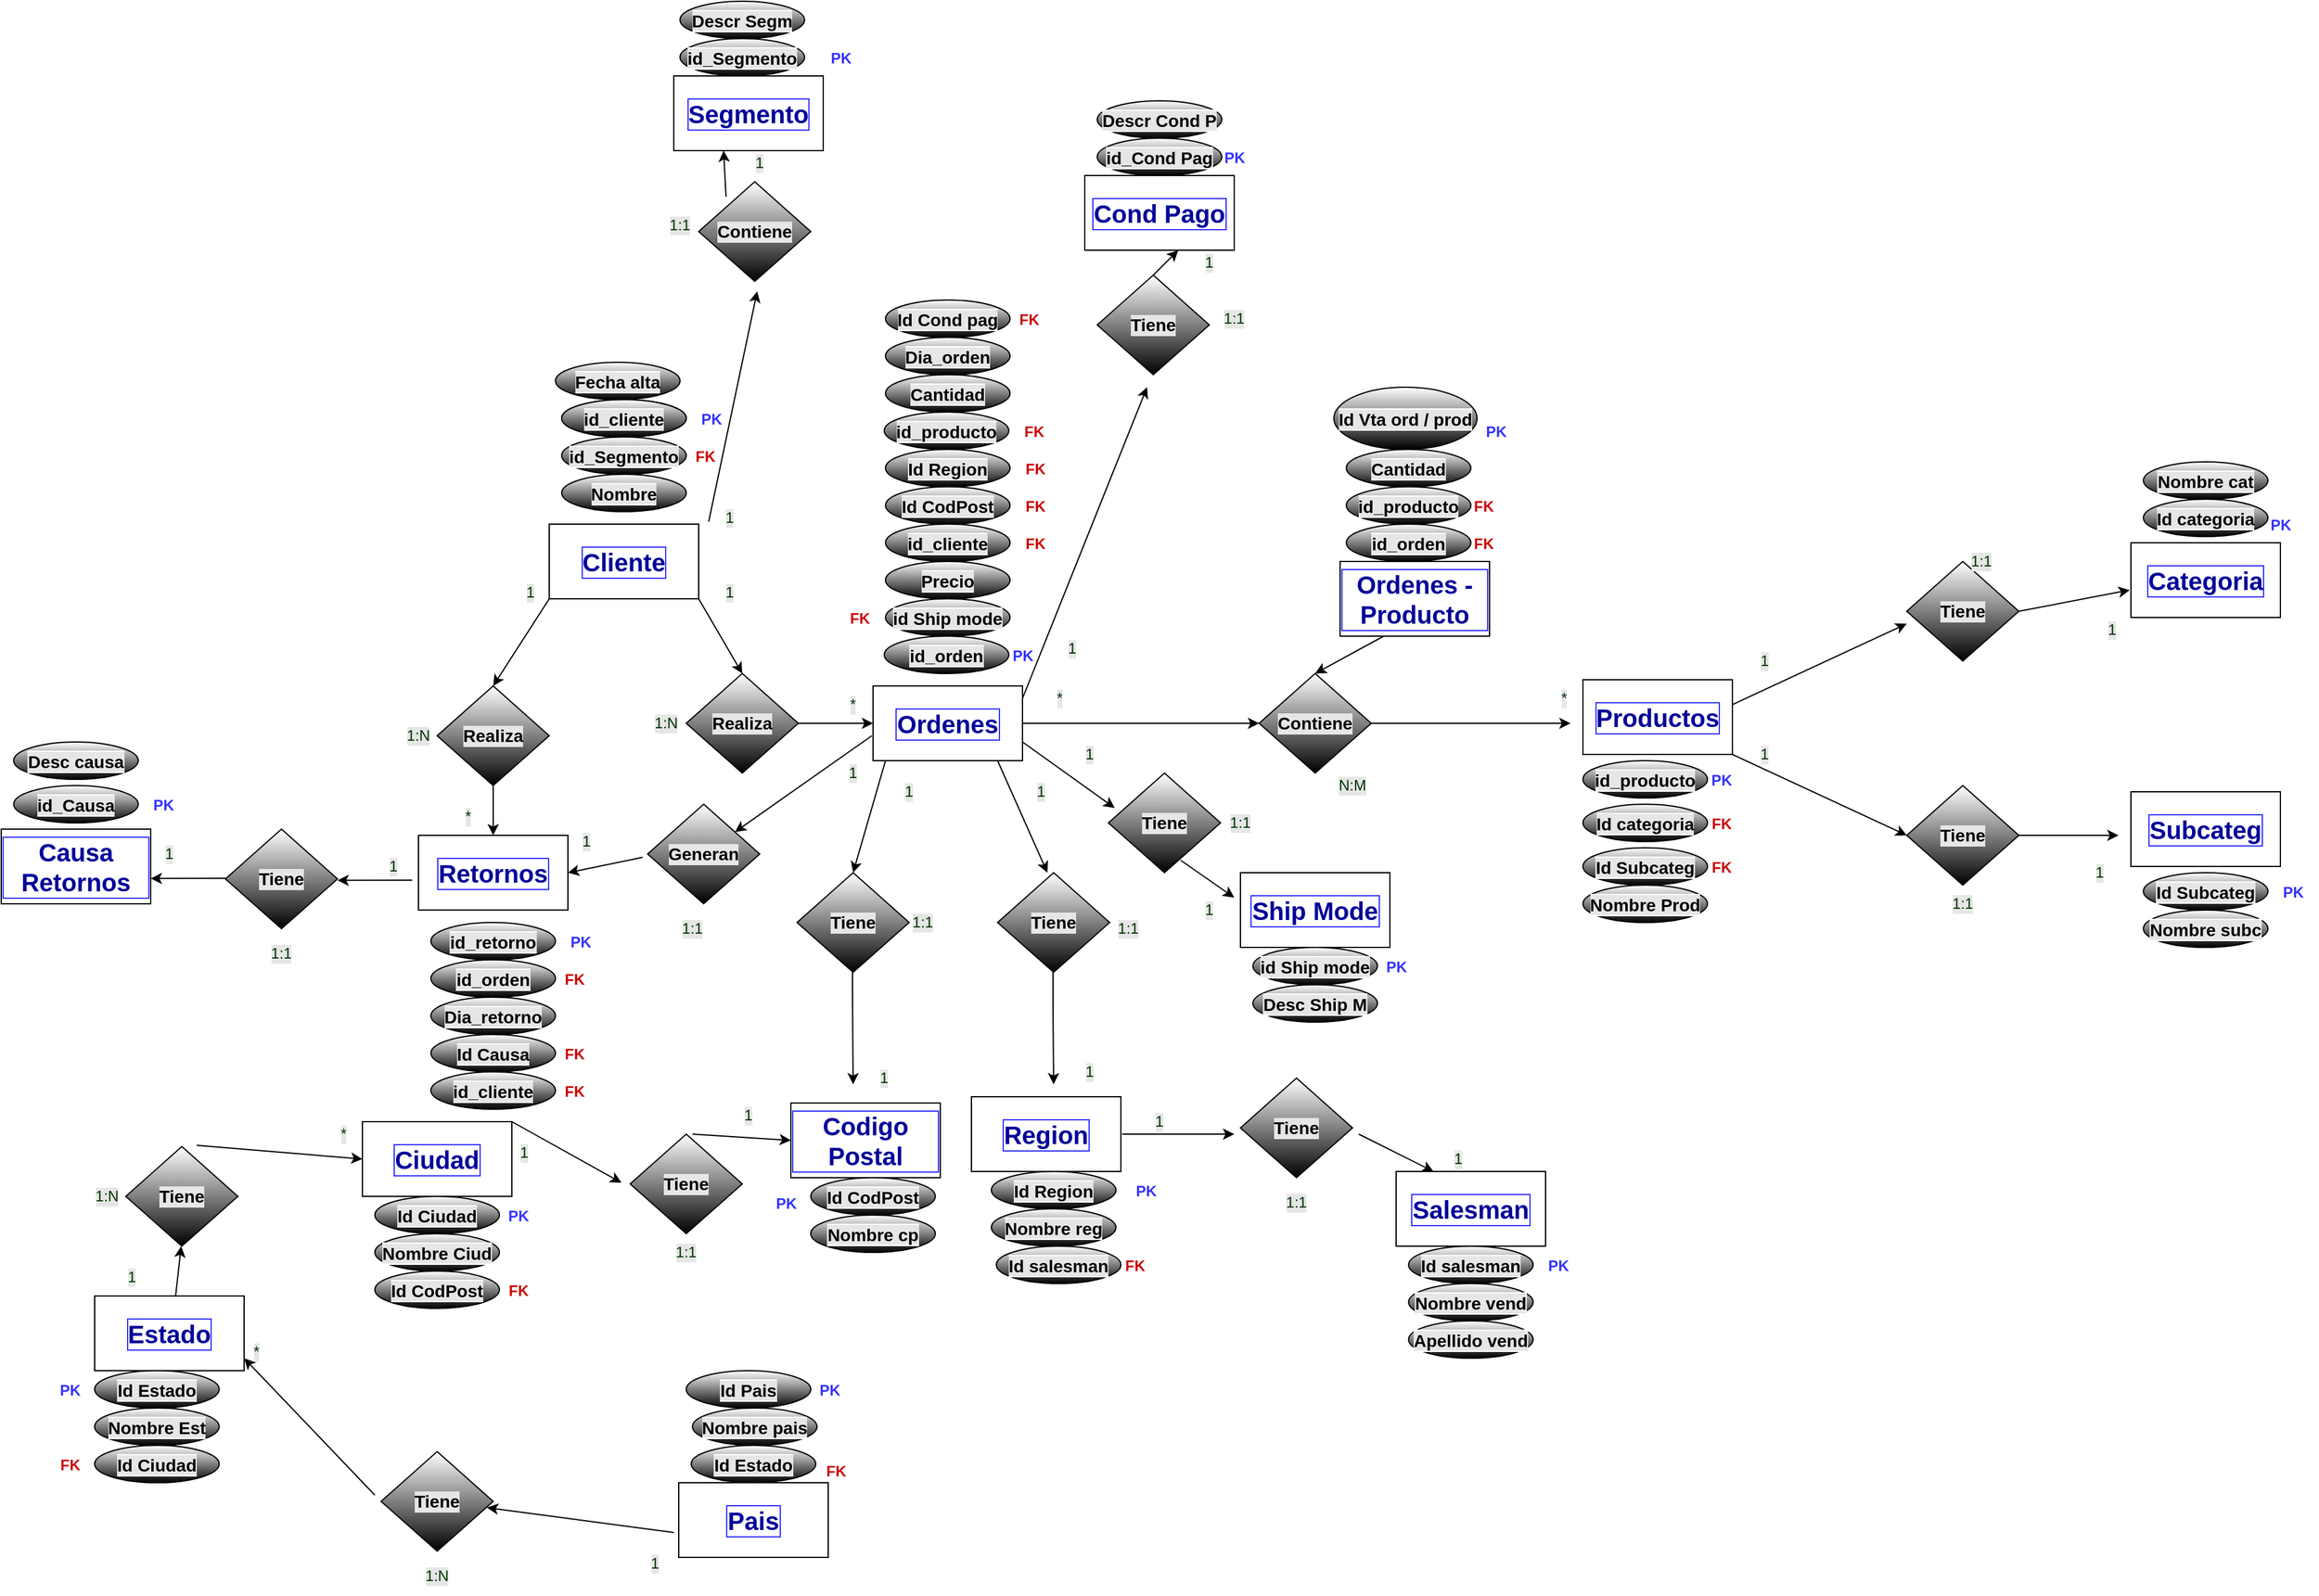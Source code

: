 <mxfile version="20.6.0" type="google"><diagram id="PlPm3DDEpKnXkEPoAFoL" name="Página-1"><mxGraphModel grid="1" page="1" gridSize="10" guides="1" tooltips="1" connect="1" arrows="1" fold="1" pageScale="1" pageWidth="1169" pageHeight="827" math="0" shadow="0"><root><mxCell id="0"/><mxCell id="1" parent="0"/><mxCell id="C1baLwybS-N-n2R99N6j-1" value="&lt;b&gt;&lt;font color=&quot;#000099&quot; style=&quot;font-size: 20px;&quot;&gt;Cliente&lt;/font&gt;&lt;/b&gt;" style="rounded=0;whiteSpace=wrap;html=1;labelBackgroundColor=default;labelBorderColor=#3333FF;" vertex="1" parent="1"><mxGeometry x="320" y="200" width="120" height="60" as="geometry"/></mxCell><mxCell id="C1baLwybS-N-n2R99N6j-2" value="&lt;b&gt;&lt;font color=&quot;#000099&quot; style=&quot;font-size: 20px; background-color: rgb(255, 255, 255);&quot;&gt;Ciudad&lt;/font&gt;&lt;/b&gt;" style="rounded=0;whiteSpace=wrap;html=1;labelBorderColor=#3333FF;" vertex="1" parent="1"><mxGeometry x="170" y="680" width="120" height="60" as="geometry"/></mxCell><mxCell id="C1baLwybS-N-n2R99N6j-3" value="&lt;b&gt;&lt;font color=&quot;#000099&quot; style=&quot;font-size: 20px; background-color: rgb(255, 255, 255);&quot;&gt;Region&lt;/font&gt;&lt;/b&gt;" style="rounded=0;whiteSpace=wrap;html=1;labelBorderColor=#3333FF;" vertex="1" parent="1"><mxGeometry x="659" y="660" width="120" height="60" as="geometry"/></mxCell><mxCell id="C1baLwybS-N-n2R99N6j-5" value="&lt;b&gt;&lt;font style=&quot;font-size: 14px; background-color: rgb(230, 230, 230);&quot;&gt;id_cliente&lt;/font&gt;&lt;/b&gt;" style="ellipse;whiteSpace=wrap;html=1;labelBackgroundColor=#FFFFFF;fontSize=15;fontColor=#000000;fillColor=#FFFFFF;gradientColor=default;" vertex="1" parent="1"><mxGeometry x="330" y="100" width="100" height="30" as="geometry"/></mxCell><mxCell id="C1baLwybS-N-n2R99N6j-9" value="&lt;span style=&quot;font-size: 14px; background-color: rgb(230, 230, 230);&quot;&gt;&lt;b&gt;id_Segmento&lt;/b&gt;&lt;/span&gt;" style="ellipse;whiteSpace=wrap;html=1;labelBackgroundColor=#FFFFFF;fontSize=15;fontColor=#000000;fillColor=#FFFFFF;gradientColor=default;" vertex="1" parent="1"><mxGeometry x="330" y="130" width="100" height="30" as="geometry"/></mxCell><mxCell id="C1baLwybS-N-n2R99N6j-28" value="" style="edgeStyle=orthogonalEdgeStyle;rounded=0;orthogonalLoop=1;jettySize=auto;html=1;fontSize=12;fontColor=#003300;" edge="1" parent="1" source="C1baLwybS-N-n2R99N6j-13" target="C1baLwybS-N-n2R99N6j-17"><mxGeometry relative="1" as="geometry"/></mxCell><mxCell id="C1baLwybS-N-n2R99N6j-13" value="&lt;b&gt;Realiza&lt;/b&gt;" style="rhombus;whiteSpace=wrap;html=1;labelBackgroundColor=#E6E6E6;fontSize=14;fontColor=#000000;fillColor=#FFFFFF;gradientColor=default;" vertex="1" parent="1"><mxGeometry x="230" y="330" width="90" height="80" as="geometry"/></mxCell><mxCell id="C1baLwybS-N-n2R99N6j-30" value="" style="edgeStyle=orthogonalEdgeStyle;rounded=0;orthogonalLoop=1;jettySize=auto;html=1;fontSize=12;fontColor=#003300;" edge="1" parent="1" source="C1baLwybS-N-n2R99N6j-14" target="C1baLwybS-N-n2R99N6j-15"><mxGeometry relative="1" as="geometry"/></mxCell><mxCell id="C1baLwybS-N-n2R99N6j-14" value="&lt;b&gt;Realiza&lt;/b&gt;" style="rhombus;whiteSpace=wrap;html=1;labelBackgroundColor=#E6E6E6;fontSize=14;fontColor=#000000;fillColor=#FFFFFF;gradientColor=default;" vertex="1" parent="1"><mxGeometry x="430" y="320" width="90" height="80" as="geometry"/></mxCell><mxCell id="C1baLwybS-N-n2R99N6j-32" value="" style="edgeStyle=orthogonalEdgeStyle;rounded=0;orthogonalLoop=1;jettySize=auto;html=1;fontSize=12;fontColor=#003300;" edge="1" parent="1" source="C1baLwybS-N-n2R99N6j-15" target="C1baLwybS-N-n2R99N6j-19"><mxGeometry relative="1" as="geometry"/></mxCell><mxCell id="C1baLwybS-N-n2R99N6j-15" value="&lt;b&gt;&lt;font color=&quot;#000099&quot; style=&quot;font-size: 20px; background-color: rgb(255, 255, 255);&quot;&gt;Ordenes&lt;/font&gt;&lt;/b&gt;" style="rounded=0;whiteSpace=wrap;html=1;labelBorderColor=#3333FF;" vertex="1" parent="1"><mxGeometry x="580" y="330" width="120" height="60" as="geometry"/></mxCell><mxCell id="C1baLwybS-N-n2R99N6j-16" value="&lt;b&gt;&lt;font color=&quot;#000099&quot; style=&quot;font-size: 20px; background-color: rgb(255, 255, 255);&quot;&gt;Productos&lt;/font&gt;&lt;/b&gt;" style="rounded=0;whiteSpace=wrap;html=1;labelBorderColor=#3333FF;" vertex="1" parent="1"><mxGeometry x="1150" y="325" width="120" height="60" as="geometry"/></mxCell><mxCell id="C1baLwybS-N-n2R99N6j-17" value="&lt;b&gt;&lt;font color=&quot;#000099&quot; style=&quot;font-size: 20px; background-color: rgb(255, 255, 255);&quot;&gt;Retornos&lt;/font&gt;&lt;/b&gt;" style="rounded=0;whiteSpace=wrap;html=1;labelBorderColor=#3333FF;" vertex="1" parent="1"><mxGeometry x="215" y="450" width="120" height="60" as="geometry"/></mxCell><mxCell id="C1baLwybS-N-n2R99N6j-18" value="&lt;b&gt;Tiene&lt;/b&gt;" style="rhombus;whiteSpace=wrap;html=1;labelBackgroundColor=#E6E6E6;fontSize=14;fontColor=#000000;fillColor=#FFFFFF;gradientColor=default;" vertex="1" parent="1"><mxGeometry x="519" y="480" width="90" height="80" as="geometry"/></mxCell><mxCell id="C1baLwybS-N-n2R99N6j-19" value="&lt;b&gt;Contiene&lt;/b&gt;" style="rhombus;whiteSpace=wrap;html=1;labelBackgroundColor=#E6E6E6;fontSize=14;fontColor=#000000;fillColor=#FFFFFF;gradientColor=default;" vertex="1" parent="1"><mxGeometry x="890" y="320" width="90" height="80" as="geometry"/></mxCell><mxCell id="C1baLwybS-N-n2R99N6j-20" value="&lt;b&gt;Tiene&lt;/b&gt;" style="rhombus;whiteSpace=wrap;html=1;labelBackgroundColor=#E6E6E6;fontSize=14;fontColor=#000000;fillColor=#FFFFFF;gradientColor=default;" vertex="1" parent="1"><mxGeometry x="680" y="480" width="90" height="80" as="geometry"/></mxCell><mxCell id="C1baLwybS-N-n2R99N6j-21" value="&lt;b&gt;&lt;font style=&quot;font-size: 14px; background-color: rgb(230, 230, 230);&quot;&gt;Nombre&lt;/font&gt;&lt;/b&gt;" style="ellipse;whiteSpace=wrap;html=1;labelBackgroundColor=#FFFFFF;fontSize=15;fontColor=#000000;fillColor=#FFFFFF;gradientColor=default;" vertex="1" parent="1"><mxGeometry x="330" y="160" width="100" height="30" as="geometry"/></mxCell><mxCell id="C1baLwybS-N-n2R99N6j-23" value="&lt;b&gt;&lt;font color=&quot;#3333ff&quot; style=&quot;font-size: 12px;&quot;&gt;PK&lt;/font&gt;&lt;/b&gt;" style="text;html=1;align=center;verticalAlign=middle;resizable=0;points=[];autosize=1;strokeColor=none;fillColor=none;fontSize=14;fontColor=#000000;" vertex="1" parent="1"><mxGeometry x="430" y="100" width="40" height="30" as="geometry"/></mxCell><mxCell id="C1baLwybS-N-n2R99N6j-24" value="&lt;font color=&quot;#003300&quot;&gt;1&lt;/font&gt;" style="text;html=1;strokeColor=none;fillColor=none;align=center;verticalAlign=middle;whiteSpace=wrap;rounded=0;labelBackgroundColor=#E6E6E6;fontSize=12;fontColor=#3333FF;" vertex="1" parent="1"><mxGeometry x="450" y="240" width="30" height="30" as="geometry"/></mxCell><mxCell id="C1baLwybS-N-n2R99N6j-26" value="" style="endArrow=classic;html=1;rounded=0;fontSize=12;fontColor=#003300;entryX=0.5;entryY=0;entryDx=0;entryDy=0;" edge="1" parent="1" target="C1baLwybS-N-n2R99N6j-13"><mxGeometry width="50" height="50" relative="1" as="geometry"><mxPoint x="320" y="260" as="sourcePoint"/><mxPoint x="340" y="310" as="targetPoint"/></mxGeometry></mxCell><mxCell id="C1baLwybS-N-n2R99N6j-29" value="" style="endArrow=classic;html=1;rounded=0;fontSize=12;fontColor=#003300;startArrow=none;" edge="1" parent="1"><mxGeometry width="50" height="50" relative="1" as="geometry"><mxPoint x="580" y="360" as="sourcePoint"/><mxPoint x="580" y="360" as="targetPoint"/></mxGeometry></mxCell><mxCell id="C1baLwybS-N-n2R99N6j-33" value="" style="endArrow=classic;html=1;rounded=0;fontSize=12;fontColor=#003300;" edge="1" parent="1"><mxGeometry width="50" height="50" relative="1" as="geometry"><mxPoint x="980" y="360" as="sourcePoint"/><mxPoint x="1140" y="360" as="targetPoint"/></mxGeometry></mxCell><mxCell id="C1baLwybS-N-n2R99N6j-34" value="" style="endArrow=classic;html=1;rounded=0;fontSize=12;fontColor=#003300;entryX=0.5;entryY=0;entryDx=0;entryDy=0;" edge="1" parent="1" target="C1baLwybS-N-n2R99N6j-18"><mxGeometry width="50" height="50" relative="1" as="geometry"><mxPoint x="590" y="390" as="sourcePoint"/><mxPoint x="600" y="480" as="targetPoint"/></mxGeometry></mxCell><mxCell id="C1baLwybS-N-n2R99N6j-35" value="" style="endArrow=classic;html=1;rounded=0;fontSize=12;fontColor=#003300;" edge="1" parent="1"><mxGeometry width="50" height="50" relative="1" as="geometry"><mxPoint x="680" y="390" as="sourcePoint"/><mxPoint x="720" y="480" as="targetPoint"/></mxGeometry></mxCell><mxCell id="C1baLwybS-N-n2R99N6j-36" value="" style="edgeStyle=orthogonalEdgeStyle;rounded=0;orthogonalLoop=1;jettySize=auto;html=1;fontSize=12;fontColor=#003300;" edge="1" parent="1"><mxGeometry relative="1" as="geometry"><mxPoint x="563.5" y="560" as="sourcePoint"/><mxPoint x="564" y="650" as="targetPoint"/><Array as="points"><mxPoint x="564" y="580"/><mxPoint x="564" y="580"/></Array></mxGeometry></mxCell><mxCell id="C1baLwybS-N-n2R99N6j-37" value="" style="edgeStyle=orthogonalEdgeStyle;rounded=0;orthogonalLoop=1;jettySize=auto;html=1;fontSize=12;fontColor=#003300;" edge="1" parent="1"><mxGeometry relative="1" as="geometry"><mxPoint x="724.5" y="560" as="sourcePoint"/><mxPoint x="725" y="650" as="targetPoint"/><Array as="points"><mxPoint x="725" y="590"/><mxPoint x="725" y="590"/></Array></mxGeometry></mxCell><mxCell id="C1baLwybS-N-n2R99N6j-39" value="&lt;b&gt;&lt;font style=&quot;font-size: 14px; background-color: rgb(230, 230, 230);&quot;&gt;Dia_orden&lt;/font&gt;&lt;/b&gt;" style="ellipse;whiteSpace=wrap;html=1;labelBackgroundColor=#FFFFFF;fontSize=15;fontColor=#000000;fillColor=#FFFFFF;gradientColor=default;" vertex="1" parent="1"><mxGeometry x="590" y="50" width="100" height="30" as="geometry"/></mxCell><mxCell id="C1baLwybS-N-n2R99N6j-40" value="&lt;b&gt;&lt;font style=&quot;font-size: 14px; background-color: rgb(230, 230, 230);&quot;&gt;id Ship mode&lt;/font&gt;&lt;/b&gt;" style="ellipse;whiteSpace=wrap;html=1;labelBackgroundColor=#FFFFFF;fontSize=15;fontColor=#000000;fillColor=#FFFFFF;gradientColor=default;" vertex="1" parent="1"><mxGeometry x="590" y="260" width="100" height="30" as="geometry"/></mxCell><mxCell id="C1baLwybS-N-n2R99N6j-41" value="&lt;b&gt;&lt;font style=&quot;font-size: 14px; background-color: rgb(230, 230, 230);&quot;&gt;Cantidad&lt;/font&gt;&lt;/b&gt;" style="ellipse;whiteSpace=wrap;html=1;labelBackgroundColor=#FFFFFF;fontSize=15;fontColor=#000000;fillColor=#FFFFFF;gradientColor=default;" vertex="1" parent="1"><mxGeometry x="960" y="140" width="100" height="30" as="geometry"/></mxCell><mxCell id="C1baLwybS-N-n2R99N6j-42" value="&lt;b&gt;&lt;font style=&quot;font-size: 14px; background-color: rgb(230, 230, 230);&quot;&gt;Precio&lt;/font&gt;&lt;/b&gt;" style="ellipse;whiteSpace=wrap;html=1;labelBackgroundColor=#FFFFFF;fontSize=15;fontColor=#000000;fillColor=#FFFFFF;gradientColor=default;" vertex="1" parent="1"><mxGeometry x="590" y="230" width="100" height="30" as="geometry"/></mxCell><mxCell id="C1baLwybS-N-n2R99N6j-43" value="&lt;span style=&quot;font-size: 14px; background-color: rgb(230, 230, 230);&quot;&gt;&lt;b&gt;id_cliente&lt;/b&gt;&lt;/span&gt;" style="ellipse;whiteSpace=wrap;html=1;labelBackgroundColor=#FFFFFF;fontSize=15;fontColor=#000000;fillColor=#FFFFFF;gradientColor=default;" vertex="1" parent="1"><mxGeometry x="590" y="200" width="100" height="30" as="geometry"/></mxCell><mxCell id="C1baLwybS-N-n2R99N6j-44" value="&lt;b&gt;&lt;font style=&quot;font-size: 14px; background-color: rgb(230, 230, 230);&quot;&gt;Id CodPost&lt;/font&gt;&lt;/b&gt;" style="ellipse;whiteSpace=wrap;html=1;labelBackgroundColor=#FFFFFF;fontSize=15;fontColor=#000000;fillColor=#FFFFFF;gradientColor=default;" vertex="1" parent="1"><mxGeometry x="590" y="170" width="100" height="30" as="geometry"/></mxCell><mxCell id="C1baLwybS-N-n2R99N6j-46" value="&lt;b&gt;&lt;font style=&quot;font-size: 14px; background-color: rgb(230, 230, 230);&quot;&gt;Id Region&lt;/font&gt;&lt;/b&gt;" style="ellipse;whiteSpace=wrap;html=1;labelBackgroundColor=#FFFFFF;fontSize=15;fontColor=#000000;fillColor=#FFFFFF;gradientColor=default;" vertex="1" parent="1"><mxGeometry x="590" y="140" width="100" height="30" as="geometry"/></mxCell><mxCell id="C1baLwybS-N-n2R99N6j-47" value="&lt;span style=&quot;font-size: 14px; background-color: rgb(230, 230, 230);&quot;&gt;&lt;b&gt;id_producto&lt;/b&gt;&lt;/span&gt;" style="ellipse;whiteSpace=wrap;html=1;labelBackgroundColor=#FFFFFF;fontSize=15;fontColor=#000000;fillColor=#FFFFFF;gradientColor=default;" vertex="1" parent="1"><mxGeometry x="589" y="110" width="100" height="30" as="geometry"/></mxCell><mxCell id="C1baLwybS-N-n2R99N6j-52" value="&lt;b&gt;&lt;font color=&quot;#cc0000&quot; style=&quot;font-size: 12px;&quot;&gt;FK&lt;/font&gt;&lt;/b&gt;" style="text;html=1;align=center;verticalAlign=middle;resizable=0;points=[];autosize=1;strokeColor=none;fillColor=none;fontSize=14;fontColor=#000000;" vertex="1" parent="1"><mxGeometry x="689" y="110" width="40" height="30" as="geometry"/></mxCell><mxCell id="C1baLwybS-N-n2R99N6j-53" value="&lt;b&gt;&lt;font color=&quot;#cc0000&quot; style=&quot;font-size: 12px;&quot;&gt;FK&lt;/font&gt;&lt;/b&gt;" style="text;html=1;align=center;verticalAlign=middle;resizable=0;points=[];autosize=1;strokeColor=none;fillColor=none;fontSize=14;fontColor=#000000;" vertex="1" parent="1"><mxGeometry x="690" y="200" width="40" height="30" as="geometry"/></mxCell><mxCell id="C1baLwybS-N-n2R99N6j-54" value="&lt;b&gt;&lt;font color=&quot;#cc0000&quot; style=&quot;font-size: 12px;&quot;&gt;FK&lt;/font&gt;&lt;/b&gt;" style="text;html=1;align=center;verticalAlign=middle;resizable=0;points=[];autosize=1;strokeColor=none;fillColor=none;fontSize=14;fontColor=#000000;" vertex="1" parent="1"><mxGeometry x="690" y="140" width="40" height="30" as="geometry"/></mxCell><mxCell id="C1baLwybS-N-n2R99N6j-55" value="&lt;b&gt;&lt;font color=&quot;#cc0000&quot; style=&quot;font-size: 12px;&quot;&gt;FK&lt;/font&gt;&lt;/b&gt;" style="text;html=1;align=center;verticalAlign=middle;resizable=0;points=[];autosize=1;strokeColor=none;fillColor=none;fontSize=14;fontColor=#000000;" vertex="1" parent="1"><mxGeometry x="690" y="170" width="40" height="30" as="geometry"/></mxCell><mxCell id="C1baLwybS-N-n2R99N6j-56" value="&lt;font color=&quot;#003300&quot;&gt;1&lt;/font&gt;" style="text;html=1;strokeColor=none;fillColor=none;align=center;verticalAlign=middle;whiteSpace=wrap;rounded=0;labelBackgroundColor=#E6E6E6;fontSize=12;fontColor=#3333FF;" vertex="1" parent="1"><mxGeometry x="290" y="240" width="30" height="30" as="geometry"/></mxCell><mxCell id="C1baLwybS-N-n2R99N6j-57" value="" style="endArrow=classic;html=1;rounded=0;fontSize=12;fontColor=#003300;entryX=0.5;entryY=0;entryDx=0;entryDy=0;" edge="1" parent="1" target="C1baLwybS-N-n2R99N6j-14"><mxGeometry width="50" height="50" relative="1" as="geometry"><mxPoint x="440" y="260" as="sourcePoint"/><mxPoint x="425" y="320" as="targetPoint"/></mxGeometry></mxCell><mxCell id="C1baLwybS-N-n2R99N6j-59" value="&lt;font color=&quot;#003300&quot;&gt;1:N&lt;/font&gt;" style="text;html=1;strokeColor=none;fillColor=none;align=center;verticalAlign=middle;whiteSpace=wrap;rounded=0;labelBackgroundColor=#E6E6E6;fontSize=12;fontColor=#3333FF;" vertex="1" parent="1"><mxGeometry x="399" y="345" width="30" height="30" as="geometry"/></mxCell><mxCell id="C1baLwybS-N-n2R99N6j-64" value="&lt;font color=&quot;#003300&quot;&gt;*&lt;/font&gt;" style="text;html=1;strokeColor=none;fillColor=none;align=center;verticalAlign=middle;whiteSpace=wrap;rounded=0;labelBackgroundColor=#E6E6E6;fontSize=12;fontColor=#3333FF;" vertex="1" parent="1"><mxGeometry x="549" y="330" width="30" height="30" as="geometry"/></mxCell><mxCell id="C1baLwybS-N-n2R99N6j-65" value="&lt;font color=&quot;#003300&quot;&gt;*&lt;/font&gt;" style="text;html=1;strokeColor=none;fillColor=none;align=center;verticalAlign=middle;whiteSpace=wrap;rounded=0;labelBackgroundColor=#E6E6E6;fontSize=12;fontColor=#3333FF;" vertex="1" parent="1"><mxGeometry x="240" y="420" width="30" height="30" as="geometry"/></mxCell><mxCell id="C1baLwybS-N-n2R99N6j-66" value="&lt;font color=&quot;#003300&quot;&gt;1:N&lt;/font&gt;" style="text;html=1;strokeColor=none;fillColor=none;align=center;verticalAlign=middle;whiteSpace=wrap;rounded=0;labelBackgroundColor=#E6E6E6;fontSize=12;fontColor=#3333FF;" vertex="1" parent="1"><mxGeometry x="200" y="355" width="30" height="30" as="geometry"/></mxCell><mxCell id="C1baLwybS-N-n2R99N6j-67" value="&lt;b&gt;&lt;font style=&quot;font-size: 14px; background-color: rgb(230, 230, 230);&quot;&gt;id_retorno&lt;/font&gt;&lt;/b&gt;" style="ellipse;whiteSpace=wrap;html=1;labelBackgroundColor=#FFFFFF;fontSize=15;fontColor=#000000;fillColor=#FFFFFF;gradientColor=default;" vertex="1" parent="1"><mxGeometry x="225" y="520" width="100" height="30" as="geometry"/></mxCell><mxCell id="C1baLwybS-N-n2R99N6j-68" value="&lt;b&gt;&lt;font color=&quot;#3333ff&quot; style=&quot;font-size: 12px;&quot;&gt;PK&lt;/font&gt;&lt;/b&gt;" style="text;html=1;align=center;verticalAlign=middle;resizable=0;points=[];autosize=1;strokeColor=none;fillColor=none;fontSize=14;fontColor=#000000;" vertex="1" parent="1"><mxGeometry x="325" y="520" width="40" height="30" as="geometry"/></mxCell><mxCell id="C1baLwybS-N-n2R99N6j-69" value="&lt;b&gt;&lt;font style=&quot;font-size: 14px; background-color: rgb(230, 230, 230);&quot;&gt;id_orden&lt;/font&gt;&lt;/b&gt;" style="ellipse;whiteSpace=wrap;html=1;labelBackgroundColor=#FFFFFF;fontSize=15;fontColor=#000000;fillColor=#FFFFFF;gradientColor=default;" vertex="1" parent="1"><mxGeometry x="225" y="550" width="100" height="30" as="geometry"/></mxCell><mxCell id="C1baLwybS-N-n2R99N6j-70" value="&lt;b&gt;&lt;font style=&quot;font-size: 14px; background-color: rgb(230, 230, 230);&quot;&gt;Dia_retorno&lt;/font&gt;&lt;/b&gt;" style="ellipse;whiteSpace=wrap;html=1;labelBackgroundColor=#FFFFFF;fontSize=15;fontColor=#000000;fillColor=#FFFFFF;gradientColor=default;" vertex="1" parent="1"><mxGeometry x="225" y="580" width="100" height="30" as="geometry"/></mxCell><mxCell id="C1baLwybS-N-n2R99N6j-71" value="&lt;b&gt;&lt;font style=&quot;font-size: 14px; background-color: rgb(230, 230, 230);&quot;&gt;Id Causa&lt;/font&gt;&lt;/b&gt;" style="ellipse;whiteSpace=wrap;html=1;labelBackgroundColor=#FFFFFF;fontSize=15;fontColor=#000000;fillColor=#FFFFFF;gradientColor=default;" vertex="1" parent="1"><mxGeometry x="225" y="610" width="100" height="30" as="geometry"/></mxCell><mxCell id="C1baLwybS-N-n2R99N6j-72" value="&lt;b&gt;&lt;font color=&quot;#cc0000&quot; style=&quot;font-size: 12px;&quot;&gt;FK&lt;/font&gt;&lt;/b&gt;" style="text;html=1;align=center;verticalAlign=middle;resizable=0;points=[];autosize=1;strokeColor=none;fillColor=none;fontSize=14;fontColor=#000000;" vertex="1" parent="1"><mxGeometry x="320" y="550" width="40" height="30" as="geometry"/></mxCell><mxCell id="C1baLwybS-N-n2R99N6j-73" value="&lt;b&gt;&lt;font style=&quot;font-size: 14px; background-color: rgb(230, 230, 230);&quot;&gt;Id CodPost&lt;/font&gt;&lt;/b&gt;" style="ellipse;whiteSpace=wrap;html=1;labelBackgroundColor=#FFFFFF;fontSize=15;fontColor=#000000;fillColor=#FFFFFF;gradientColor=default;" vertex="1" parent="1"><mxGeometry x="530" y="725" width="100" height="30" as="geometry"/></mxCell><mxCell id="C1baLwybS-N-n2R99N6j-77" value="&lt;b&gt;&lt;font color=&quot;#3333ff&quot; style=&quot;font-size: 12px;&quot;&gt;PK&lt;/font&gt;&lt;/b&gt;" style="text;html=1;align=center;verticalAlign=middle;resizable=0;points=[];autosize=1;strokeColor=none;fillColor=none;fontSize=14;fontColor=#000000;" vertex="1" parent="1"><mxGeometry x="490" y="730" width="40" height="30" as="geometry"/></mxCell><mxCell id="C1baLwybS-N-n2R99N6j-78" value="&lt;span style=&quot;font-size: 14px; background-color: rgb(230, 230, 230);&quot;&gt;&lt;b&gt;Id Region&lt;/b&gt;&lt;/span&gt;" style="ellipse;whiteSpace=wrap;html=1;labelBackgroundColor=#FFFFFF;fontSize=15;fontColor=#000000;fillColor=#FFFFFF;gradientColor=default;" vertex="1" parent="1"><mxGeometry x="675" y="720" width="100" height="30" as="geometry"/></mxCell><mxCell id="C1baLwybS-N-n2R99N6j-79" value="&lt;b&gt;&lt;font style=&quot;font-size: 14px; background-color: rgb(230, 230, 230);&quot;&gt;Nombre reg&lt;/font&gt;&lt;/b&gt;" style="ellipse;whiteSpace=wrap;html=1;labelBackgroundColor=#FFFFFF;fontSize=15;fontColor=#000000;fillColor=#FFFFFF;gradientColor=default;" vertex="1" parent="1"><mxGeometry x="675" y="750" width="100" height="30" as="geometry"/></mxCell><mxCell id="C1baLwybS-N-n2R99N6j-81" value="&lt;b&gt;&lt;font style=&quot;font-size: 14px; background-color: rgb(230, 230, 230);&quot;&gt;id_producto&lt;/font&gt;&lt;/b&gt;" style="ellipse;whiteSpace=wrap;html=1;labelBackgroundColor=#FFFFFF;fontSize=15;fontColor=#000000;fillColor=#FFFFFF;gradientColor=default;" vertex="1" parent="1"><mxGeometry x="1150" y="390" width="100" height="30" as="geometry"/></mxCell><mxCell id="C1baLwybS-N-n2R99N6j-82" value="&lt;span style=&quot;font-size: 14px; background-color: rgb(230, 230, 230);&quot;&gt;&lt;span&gt;Id categoria&lt;/span&gt;&lt;/span&gt;" style="ellipse;whiteSpace=wrap;html=1;labelBackgroundColor=#FFFFFF;fontSize=15;fontColor=#000000;fillColor=#FFFFFF;gradientColor=default;fontStyle=1" vertex="1" parent="1"><mxGeometry x="1150" y="425" width="100" height="30" as="geometry"/></mxCell><mxCell id="C1baLwybS-N-n2R99N6j-83" value="&lt;span&gt;&lt;font style=&quot;font-size: 14px; background-color: rgb(230, 230, 230);&quot;&gt;Id Subcateg&lt;/font&gt;&lt;/span&gt;" style="ellipse;whiteSpace=wrap;html=1;labelBackgroundColor=#FFFFFF;fontSize=15;fontColor=#000000;fillColor=#FFFFFF;gradientColor=default;fontStyle=1" vertex="1" parent="1"><mxGeometry x="1150" y="460" width="100" height="30" as="geometry"/></mxCell><mxCell id="C1baLwybS-N-n2R99N6j-84" value="&lt;b&gt;&lt;font style=&quot;font-size: 14px; background-color: rgb(230, 230, 230);&quot;&gt;Nombre Prod&lt;/font&gt;&lt;/b&gt;" style="ellipse;whiteSpace=wrap;html=1;labelBackgroundColor=#FFFFFF;fontSize=15;fontColor=#000000;fillColor=#FFFFFF;gradientColor=default;" vertex="1" parent="1"><mxGeometry x="1150" y="490" width="100" height="30" as="geometry"/></mxCell><mxCell id="C1baLwybS-N-n2R99N6j-85" value="&lt;b&gt;&lt;font color=&quot;#3333ff&quot; style=&quot;font-size: 12px;&quot;&gt;PK&lt;/font&gt;&lt;/b&gt;" style="text;html=1;align=center;verticalAlign=middle;resizable=0;points=[];autosize=1;strokeColor=none;fillColor=none;fontSize=14;fontColor=#000000;" vertex="1" parent="1"><mxGeometry x="1241" y="390" width="40" height="30" as="geometry"/></mxCell><mxCell id="C1baLwybS-N-n2R99N6j-89" value="&lt;font color=&quot;#003300&quot;&gt;1&lt;/font&gt;" style="text;html=1;strokeColor=none;fillColor=none;align=center;verticalAlign=middle;whiteSpace=wrap;rounded=0;labelBackgroundColor=#E6E6E6;fontSize=12;fontColor=#3333FF;" vertex="1" parent="1"><mxGeometry x="594" y="400" width="30" height="30" as="geometry"/></mxCell><mxCell id="C1baLwybS-N-n2R99N6j-91" value="&lt;font color=&quot;#003300&quot;&gt;1&lt;/font&gt;" style="text;html=1;strokeColor=none;fillColor=none;align=center;verticalAlign=middle;whiteSpace=wrap;rounded=0;labelBackgroundColor=#E6E6E6;fontSize=12;fontColor=#3333FF;" vertex="1" parent="1"><mxGeometry x="700" y="400" width="30" height="30" as="geometry"/></mxCell><mxCell id="C1baLwybS-N-n2R99N6j-92" value="&lt;font color=&quot;#003300&quot;&gt;1&lt;/font&gt;" style="text;html=1;strokeColor=none;fillColor=none;align=center;verticalAlign=middle;whiteSpace=wrap;rounded=0;labelBackgroundColor=#E6E6E6;fontSize=12;fontColor=#3333FF;" vertex="1" parent="1"><mxGeometry x="574" y="630" width="30" height="30" as="geometry"/></mxCell><mxCell id="C1baLwybS-N-n2R99N6j-93" value="&lt;font color=&quot;#003300&quot;&gt;1&lt;/font&gt;" style="text;html=1;strokeColor=none;fillColor=none;align=center;verticalAlign=middle;whiteSpace=wrap;rounded=0;labelBackgroundColor=#E6E6E6;fontSize=12;fontColor=#3333FF;" vertex="1" parent="1"><mxGeometry x="739" y="625" width="30" height="30" as="geometry"/></mxCell><mxCell id="C1baLwybS-N-n2R99N6j-95" value="&lt;font color=&quot;#003300&quot;&gt;1:1&lt;/font&gt;" style="text;html=1;strokeColor=none;fillColor=none;align=center;verticalAlign=middle;whiteSpace=wrap;rounded=0;labelBackgroundColor=#E6E6E6;fontSize=12;fontColor=#3333FF;" vertex="1" parent="1"><mxGeometry x="770" y="510" width="30" height="30" as="geometry"/></mxCell><mxCell id="C1baLwybS-N-n2R99N6j-96" value="&lt;b&gt;&lt;font color=&quot;#3333ff&quot; style=&quot;font-size: 12px;&quot;&gt;PK&lt;/font&gt;&lt;/b&gt;" style="text;html=1;align=center;verticalAlign=middle;resizable=0;points=[];autosize=1;strokeColor=none;fillColor=none;fontSize=14;fontColor=#000000;" vertex="1" parent="1"><mxGeometry x="779" y="720" width="40" height="30" as="geometry"/></mxCell><mxCell id="C1baLwybS-N-n2R99N6j-105" value="&lt;font color=&quot;#003300&quot;&gt;*&lt;/font&gt;" style="text;html=1;strokeColor=none;fillColor=none;align=center;verticalAlign=middle;whiteSpace=wrap;rounded=0;labelBackgroundColor=#E6E6E6;fontSize=12;fontColor=#3333FF;" vertex="1" parent="1"><mxGeometry x="1120" y="325" width="30" height="30" as="geometry"/></mxCell><mxCell id="C1baLwybS-N-n2R99N6j-106" value="" style="endArrow=none;html=1;rounded=0;fontSize=12;fontColor=#003300;" edge="1" parent="1"><mxGeometry width="50" height="50" relative="1" as="geometry"><mxPoint x="700" y="359.5" as="sourcePoint"/><mxPoint x="700" y="359.5" as="targetPoint"/></mxGeometry></mxCell><mxCell id="2aEqqAUmdZuA0e0Xjtmh-7" value="&lt;b&gt;&lt;font style=&quot;font-size: 14px; background-color: rgb(230, 230, 230);&quot;&gt;id_orden&lt;/font&gt;&lt;/b&gt;" style="ellipse;whiteSpace=wrap;html=1;labelBackgroundColor=#FFFFFF;fontSize=15;fontColor=#000000;fillColor=#FFFFFF;gradientColor=default;" vertex="1" parent="1"><mxGeometry x="589" y="290" width="100" height="30" as="geometry"/></mxCell><mxCell id="2aEqqAUmdZuA0e0Xjtmh-10" value="&lt;b&gt;Generan&lt;/b&gt;" style="rhombus;whiteSpace=wrap;html=1;labelBackgroundColor=#E6E6E6;fontSize=14;fontColor=#000000;fillColor=#FFFFFF;gradientColor=default;" vertex="1" parent="1"><mxGeometry x="399" y="425" width="90" height="80" as="geometry"/></mxCell><mxCell id="2aEqqAUmdZuA0e0Xjtmh-12" value="&lt;b&gt;&lt;font color=&quot;#3333ff&quot; style=&quot;font-size: 12px;&quot;&gt;PK&lt;/font&gt;&lt;/b&gt;" style="text;html=1;align=center;verticalAlign=middle;resizable=0;points=[];autosize=1;strokeColor=none;fillColor=none;fontSize=14;fontColor=#000000;" vertex="1" parent="1"><mxGeometry x="680" y="290" width="40" height="30" as="geometry"/></mxCell><mxCell id="2aEqqAUmdZuA0e0Xjtmh-15" value="" style="endArrow=classic;html=1;rounded=0;" edge="1" parent="1" target="2aEqqAUmdZuA0e0Xjtmh-10"><mxGeometry width="50" height="50" relative="1" as="geometry"><mxPoint x="579" y="370" as="sourcePoint"/><mxPoint x="529" y="420" as="targetPoint"/></mxGeometry></mxCell><mxCell id="2aEqqAUmdZuA0e0Xjtmh-16" value="" style="endArrow=classic;html=1;rounded=0;entryX=1;entryY=0.5;entryDx=0;entryDy=0;" edge="1" parent="1" target="C1baLwybS-N-n2R99N6j-17"><mxGeometry width="50" height="50" relative="1" as="geometry"><mxPoint x="395" y="467.67" as="sourcePoint"/><mxPoint x="334.996" y="509.996" as="targetPoint"/></mxGeometry></mxCell><mxCell id="2aEqqAUmdZuA0e0Xjtmh-18" value="&lt;font color=&quot;#003300&quot;&gt;1&lt;/font&gt;" style="text;html=1;strokeColor=none;fillColor=none;align=center;verticalAlign=middle;whiteSpace=wrap;rounded=0;labelBackgroundColor=#E6E6E6;fontSize=12;fontColor=#3333FF;" vertex="1" parent="1"><mxGeometry x="335" y="440" width="30" height="30" as="geometry"/></mxCell><mxCell id="2aEqqAUmdZuA0e0Xjtmh-22" value="&lt;font color=&quot;#003300&quot;&gt;1&lt;/font&gt;" style="text;html=1;strokeColor=none;fillColor=none;align=center;verticalAlign=middle;whiteSpace=wrap;rounded=0;labelBackgroundColor=#E6E6E6;fontSize=12;fontColor=#3333FF;" vertex="1" parent="1"><mxGeometry x="549" y="385" width="30" height="30" as="geometry"/></mxCell><mxCell id="2aEqqAUmdZuA0e0Xjtmh-27" value="&lt;font color=&quot;#003300&quot;&gt;1:1&lt;/font&gt;" style="text;html=1;strokeColor=none;fillColor=none;align=center;verticalAlign=middle;whiteSpace=wrap;rounded=0;labelBackgroundColor=#E6E6E6;fontSize=12;fontColor=#3333FF;" vertex="1" parent="1"><mxGeometry x="605" y="505" width="30" height="30" as="geometry"/></mxCell><mxCell id="2aEqqAUmdZuA0e0Xjtmh-29" value="&lt;font color=&quot;#003300&quot;&gt;1:1&lt;/font&gt;" style="text;html=1;strokeColor=none;fillColor=none;align=center;verticalAlign=middle;whiteSpace=wrap;rounded=0;labelBackgroundColor=#E6E6E6;fontSize=12;fontColor=#3333FF;" vertex="1" parent="1"><mxGeometry x="420" y="510" width="30" height="30" as="geometry"/></mxCell><mxCell id="8zJvEbX7JQ_z378_JHZw-1" value="&lt;b&gt;&lt;font style=&quot;font-size: 14px; background-color: rgb(230, 230, 230);&quot;&gt;id_cliente&lt;/font&gt;&lt;/b&gt;" style="ellipse;whiteSpace=wrap;html=1;labelBackgroundColor=#FFFFFF;fontSize=15;fontColor=#000000;fillColor=#FFFFFF;gradientColor=default;" vertex="1" parent="1"><mxGeometry x="330" y="100" width="100" height="30" as="geometry"/></mxCell><mxCell id="8zJvEbX7JQ_z378_JHZw-2" value="&lt;b&gt;&lt;font style=&quot;font-size: 14px; background-color: rgb(230, 230, 230);&quot;&gt;Fecha alta&lt;/font&gt;&lt;/b&gt;" style="ellipse;whiteSpace=wrap;html=1;labelBackgroundColor=#FFFFFF;fontSize=15;fontColor=#000000;fillColor=#FFFFFF;gradientColor=default;" vertex="1" parent="1"><mxGeometry x="325" y="70" width="100" height="30" as="geometry"/></mxCell><mxCell id="8zJvEbX7JQ_z378_JHZw-3" value="&lt;b&gt;&lt;font color=&quot;#cc0000&quot; style=&quot;font-size: 12px;&quot;&gt;FK&lt;/font&gt;&lt;/b&gt;" style="text;html=1;align=center;verticalAlign=middle;resizable=0;points=[];autosize=1;strokeColor=none;fillColor=none;fontSize=14;fontColor=#000000;" vertex="1" parent="1"><mxGeometry x="425" y="130" width="40" height="30" as="geometry"/></mxCell><mxCell id="8zJvEbX7JQ_z378_JHZw-4" value="&lt;b&gt;&lt;font color=&quot;#000099&quot; style=&quot;font-size: 20px;&quot;&gt;Segmento&lt;/font&gt;&lt;/b&gt;" style="rounded=0;whiteSpace=wrap;html=1;labelBackgroundColor=default;labelBorderColor=#3333FF;" vertex="1" parent="1"><mxGeometry x="420" y="-160" width="120" height="60" as="geometry"/></mxCell><mxCell id="8zJvEbX7JQ_z378_JHZw-5" value="&lt;b&gt;Contiene&lt;/b&gt;" style="rhombus;whiteSpace=wrap;html=1;labelBackgroundColor=#E6E6E6;fontSize=14;fontColor=#000000;fillColor=#FFFFFF;gradientColor=default;" vertex="1" parent="1"><mxGeometry x="440" y="-75" width="90" height="80" as="geometry"/></mxCell><mxCell id="8zJvEbX7JQ_z378_JHZw-6" value="&lt;span style=&quot;font-size: 14px; background-color: rgb(230, 230, 230);&quot;&gt;&lt;b&gt;id_Segmento&lt;/b&gt;&lt;/span&gt;" style="ellipse;whiteSpace=wrap;html=1;labelBackgroundColor=#FFFFFF;fontSize=15;fontColor=#000000;fillColor=#FFFFFF;gradientColor=default;" vertex="1" parent="1"><mxGeometry x="425" y="-190" width="100" height="30" as="geometry"/></mxCell><mxCell id="8zJvEbX7JQ_z378_JHZw-7" value="&lt;b&gt;&lt;font color=&quot;#3333ff&quot; style=&quot;font-size: 12px;&quot;&gt;PK&lt;/font&gt;&lt;/b&gt;" style="text;html=1;align=center;verticalAlign=middle;resizable=0;points=[];autosize=1;strokeColor=none;fillColor=none;fontSize=14;fontColor=#000000;" vertex="1" parent="1"><mxGeometry x="534" y="-190" width="40" height="30" as="geometry"/></mxCell><mxCell id="8zJvEbX7JQ_z378_JHZw-8" value="&lt;span style=&quot;font-size: 14px; background-color: rgb(230, 230, 230);&quot;&gt;&lt;b&gt;Descr Segm&lt;/b&gt;&lt;/span&gt;" style="ellipse;whiteSpace=wrap;html=1;labelBackgroundColor=#FFFFFF;fontSize=15;fontColor=#000000;fillColor=#FFFFFF;gradientColor=default;" vertex="1" parent="1"><mxGeometry x="425" y="-220" width="100" height="30" as="geometry"/></mxCell><mxCell id="8zJvEbX7JQ_z378_JHZw-19" value="&lt;b&gt;&lt;font color=&quot;#000099&quot; style=&quot;font-size: 20px; background-color: rgb(255, 255, 255);&quot;&gt;Ordenes - Producto&lt;/font&gt;&lt;/b&gt;" style="rounded=0;whiteSpace=wrap;html=1;labelBorderColor=#3333FF;" vertex="1" parent="1"><mxGeometry x="955" y="230" width="120" height="60" as="geometry"/></mxCell><mxCell id="8zJvEbX7JQ_z378_JHZw-20" value="" style="endArrow=classic;html=1;rounded=0;fontSize=12;fontColor=#003300;entryX=0.5;entryY=0;entryDx=0;entryDy=0;" edge="1" parent="1" target="C1baLwybS-N-n2R99N6j-19"><mxGeometry width="50" height="50" relative="1" as="geometry"><mxPoint x="990" y="290" as="sourcePoint"/><mxPoint x="910" y="380" as="targetPoint"/></mxGeometry></mxCell><mxCell id="8zJvEbX7JQ_z378_JHZw-21" value="&lt;b&gt;&lt;font style=&quot;font-size: 14px; background-color: rgb(230, 230, 230);&quot;&gt;id_orden&lt;/font&gt;&lt;/b&gt;" style="ellipse;whiteSpace=wrap;html=1;labelBackgroundColor=#FFFFFF;fontSize=15;fontColor=#000000;fillColor=#FFFFFF;gradientColor=default;" vertex="1" parent="1"><mxGeometry x="960" y="200" width="100" height="30" as="geometry"/></mxCell><mxCell id="8zJvEbX7JQ_z378_JHZw-22" value="&lt;b&gt;&lt;font style=&quot;font-size: 14px; background-color: rgb(230, 230, 230);&quot;&gt;id_producto&lt;/font&gt;&lt;/b&gt;" style="ellipse;whiteSpace=wrap;html=1;labelBackgroundColor=#FFFFFF;fontSize=15;fontColor=#000000;fillColor=#FFFFFF;gradientColor=default;" vertex="1" parent="1"><mxGeometry x="960" y="170" width="100" height="30" as="geometry"/></mxCell><mxCell id="8zJvEbX7JQ_z378_JHZw-23" value="&lt;b&gt;&lt;font style=&quot;font-size: 14px; background-color: rgb(230, 230, 230);&quot;&gt;Cantidad&lt;/font&gt;&lt;/b&gt;" style="ellipse;whiteSpace=wrap;html=1;labelBackgroundColor=#FFFFFF;fontSize=15;fontColor=#000000;fillColor=#FFFFFF;gradientColor=default;" vertex="1" parent="1"><mxGeometry x="590" y="80" width="100" height="30" as="geometry"/></mxCell><mxCell id="8zJvEbX7JQ_z378_JHZw-24" value="&lt;b&gt;&lt;font color=&quot;#cc0000&quot; style=&quot;font-size: 12px;&quot;&gt;FK&lt;/font&gt;&lt;/b&gt;" style="text;html=1;align=center;verticalAlign=middle;resizable=0;points=[];autosize=1;strokeColor=none;fillColor=none;fontSize=14;fontColor=#000000;" vertex="1" parent="1"><mxGeometry x="1050" y="200" width="40" height="30" as="geometry"/></mxCell><mxCell id="8zJvEbX7JQ_z378_JHZw-25" value="&lt;b&gt;&lt;font color=&quot;#cc0000&quot; style=&quot;font-size: 12px;&quot;&gt;FK&lt;/font&gt;&lt;/b&gt;" style="text;html=1;align=center;verticalAlign=middle;resizable=0;points=[];autosize=1;strokeColor=none;fillColor=none;fontSize=14;fontColor=#000000;" vertex="1" parent="1"><mxGeometry x="1050" y="170" width="40" height="30" as="geometry"/></mxCell><mxCell id="N08PNImcqQSm8ov4IWrH-1" value="&lt;b&gt;&lt;font color=&quot;#000099&quot; style=&quot;font-size: 20px;&quot;&gt;Cond Pago&lt;/font&gt;&lt;/b&gt;" style="rounded=0;whiteSpace=wrap;html=1;labelBackgroundColor=default;labelBorderColor=#3333FF;" vertex="1" parent="1"><mxGeometry x="750" y="-80" width="120" height="60" as="geometry"/></mxCell><mxCell id="N08PNImcqQSm8ov4IWrH-2" value="&lt;span style=&quot;font-size: 14px; background-color: rgb(230, 230, 230);&quot;&gt;&lt;b&gt;id_Cond Pag&lt;/b&gt;&lt;/span&gt;" style="ellipse;whiteSpace=wrap;html=1;labelBackgroundColor=#FFFFFF;fontSize=15;fontColor=#000000;fillColor=#FFFFFF;gradientColor=default;" vertex="1" parent="1"><mxGeometry x="760" y="-110" width="100" height="30" as="geometry"/></mxCell><mxCell id="N08PNImcqQSm8ov4IWrH-4" value="&lt;span style=&quot;font-size: 14px; background-color: rgb(230, 230, 230);&quot;&gt;&lt;b&gt;Descr Cond P&lt;/b&gt;&lt;/span&gt;" style="ellipse;whiteSpace=wrap;html=1;labelBackgroundColor=#FFFFFF;fontSize=15;fontColor=#000000;fillColor=#FFFFFF;gradientColor=default;" vertex="1" parent="1"><mxGeometry x="760" y="-140" width="100" height="30" as="geometry"/></mxCell><mxCell id="N08PNImcqQSm8ov4IWrH-5" value="&lt;b&gt;&lt;font color=&quot;#3333ff&quot; style=&quot;font-size: 12px;&quot;&gt;PK&lt;/font&gt;&lt;/b&gt;" style="text;html=1;align=center;verticalAlign=middle;resizable=0;points=[];autosize=1;strokeColor=none;fillColor=none;fontSize=14;fontColor=#000000;" vertex="1" parent="1"><mxGeometry x="850" y="-110" width="40" height="30" as="geometry"/></mxCell><mxCell id="N08PNImcqQSm8ov4IWrH-6" value="&lt;b&gt;&lt;font color=&quot;#000099&quot; style=&quot;font-size: 20px; background-color: rgb(255, 255, 255);&quot;&gt;Causa Retornos&lt;/font&gt;&lt;/b&gt;" style="rounded=0;whiteSpace=wrap;html=1;labelBorderColor=#3333FF;" vertex="1" parent="1"><mxGeometry x="-120" y="445" width="120" height="60" as="geometry"/></mxCell><mxCell id="N08PNImcqQSm8ov4IWrH-7" value="&lt;b&gt;Tiene&lt;/b&gt;" style="rhombus;whiteSpace=wrap;html=1;labelBackgroundColor=#E6E6E6;fontSize=14;fontColor=#000000;fillColor=#FFFFFF;gradientColor=default;" vertex="1" parent="1"><mxGeometry x="60" y="445" width="90" height="80" as="geometry"/></mxCell><mxCell id="N08PNImcqQSm8ov4IWrH-8" value="&lt;b&gt;Tiene&lt;/b&gt;" style="rhombus;whiteSpace=wrap;html=1;labelBackgroundColor=#E6E6E6;fontSize=14;fontColor=#000000;fillColor=#FFFFFF;gradientColor=default;" vertex="1" parent="1"><mxGeometry x="760" width="90" height="80" as="geometry"/></mxCell><mxCell id="N08PNImcqQSm8ov4IWrH-19" value="" style="endArrow=classic;html=1;rounded=0;" edge="1" parent="1"><mxGeometry width="50" height="50" relative="1" as="geometry"><mxPoint x="700" y="340" as="sourcePoint"/><mxPoint x="800" y="90" as="targetPoint"/></mxGeometry></mxCell><mxCell id="N08PNImcqQSm8ov4IWrH-20" value="&lt;font color=&quot;#003300&quot;&gt;*&lt;/font&gt;" style="text;html=1;strokeColor=none;fillColor=none;align=center;verticalAlign=middle;whiteSpace=wrap;rounded=0;labelBackgroundColor=#E6E6E6;fontSize=12;fontColor=#3333FF;" vertex="1" parent="1"><mxGeometry x="715" y="325" width="30" height="30" as="geometry"/></mxCell><mxCell id="N08PNImcqQSm8ov4IWrH-24" value="&lt;font color=&quot;#003300&quot;&gt;1:1&lt;/font&gt;" style="text;html=1;strokeColor=none;fillColor=none;align=center;verticalAlign=middle;whiteSpace=wrap;rounded=0;labelBackgroundColor=#E6E6E6;fontSize=12;fontColor=#3333FF;" vertex="1" parent="1"><mxGeometry x="855" y="20" width="30" height="30" as="geometry"/></mxCell><mxCell id="N08PNImcqQSm8ov4IWrH-26" value="&lt;font color=&quot;#003300&quot;&gt;1&lt;/font&gt;" style="text;html=1;strokeColor=none;fillColor=none;align=center;verticalAlign=middle;whiteSpace=wrap;rounded=0;labelBackgroundColor=#E6E6E6;fontSize=12;fontColor=#3333FF;" vertex="1" parent="1"><mxGeometry x="725" y="285" width="30" height="30" as="geometry"/></mxCell><mxCell id="N08PNImcqQSm8ov4IWrH-29" value="" style="endArrow=classic;html=1;rounded=0;" edge="1" parent="1"><mxGeometry width="50" height="50" relative="1" as="geometry"><mxPoint x="805" as="sourcePoint"/><mxPoint x="825" y="-20" as="targetPoint"/></mxGeometry></mxCell><mxCell id="N08PNImcqQSm8ov4IWrH-32" value="" style="endArrow=classic;html=1;rounded=0;exitX=0.244;exitY=0.15;exitDx=0;exitDy=0;exitPerimeter=0;" edge="1" parent="1" source="8zJvEbX7JQ_z378_JHZw-5"><mxGeometry width="50" height="50" relative="1" as="geometry"><mxPoint x="430" y="-70" as="sourcePoint"/><mxPoint x="460" y="-100" as="targetPoint"/></mxGeometry></mxCell><mxCell id="N08PNImcqQSm8ov4IWrH-33" value="" style="endArrow=classic;html=1;rounded=0;entryX=0.522;entryY=1.1;entryDx=0;entryDy=0;entryPerimeter=0;exitX=1.067;exitY=-0.033;exitDx=0;exitDy=0;exitPerimeter=0;" edge="1" parent="1" source="C1baLwybS-N-n2R99N6j-1" target="8zJvEbX7JQ_z378_JHZw-5"><mxGeometry width="50" height="50" relative="1" as="geometry"><mxPoint x="445" y="210" as="sourcePoint"/><mxPoint x="445" y="230.711" as="targetPoint"/></mxGeometry></mxCell><mxCell id="N08PNImcqQSm8ov4IWrH-34" value="&lt;font color=&quot;#003300&quot;&gt;1:1&lt;/font&gt;" style="text;html=1;strokeColor=none;fillColor=none;align=center;verticalAlign=middle;whiteSpace=wrap;rounded=0;labelBackgroundColor=#E6E6E6;fontSize=12;fontColor=#3333FF;" vertex="1" parent="1"><mxGeometry x="410" y="-55" width="30" height="30" as="geometry"/></mxCell><mxCell id="N08PNImcqQSm8ov4IWrH-35" value="&lt;font color=&quot;#003300&quot;&gt;1&lt;/font&gt;" style="text;html=1;strokeColor=none;fillColor=none;align=center;verticalAlign=middle;whiteSpace=wrap;rounded=0;labelBackgroundColor=#E6E6E6;fontSize=12;fontColor=#3333FF;" vertex="1" parent="1"><mxGeometry x="835" y="-25" width="30" height="30" as="geometry"/></mxCell><mxCell id="N08PNImcqQSm8ov4IWrH-38" value="&lt;font color=&quot;#003300&quot;&gt;1&lt;/font&gt;" style="text;html=1;strokeColor=none;fillColor=none;align=center;verticalAlign=middle;whiteSpace=wrap;rounded=0;labelBackgroundColor=#E6E6E6;fontSize=12;fontColor=#3333FF;" vertex="1" parent="1"><mxGeometry x="474" y="-105" width="30" height="30" as="geometry"/></mxCell><mxCell id="N08PNImcqQSm8ov4IWrH-42" value="&lt;font color=&quot;#003300&quot;&gt;1&lt;/font&gt;" style="text;html=1;strokeColor=none;fillColor=none;align=center;verticalAlign=middle;whiteSpace=wrap;rounded=0;labelBackgroundColor=#E6E6E6;fontSize=12;fontColor=#3333FF;" vertex="1" parent="1"><mxGeometry x="450" y="180" width="30" height="30" as="geometry"/></mxCell><mxCell id="N08PNImcqQSm8ov4IWrH-43" value="" style="endArrow=classic;html=1;rounded=0;entryX=1;entryY=0.5;entryDx=0;entryDy=0;" edge="1" parent="1"><mxGeometry width="50" height="50" relative="1" as="geometry"><mxPoint x="210" y="486" as="sourcePoint"/><mxPoint x="150" y="486.16" as="targetPoint"/></mxGeometry></mxCell><mxCell id="N08PNImcqQSm8ov4IWrH-44" value="" style="endArrow=classic;html=1;rounded=0;entryX=1;entryY=0.5;entryDx=0;entryDy=0;" edge="1" parent="1"><mxGeometry width="50" height="50" relative="1" as="geometry"><mxPoint x="60" y="484.5" as="sourcePoint"/><mxPoint y="484.66" as="targetPoint"/></mxGeometry></mxCell><mxCell id="N08PNImcqQSm8ov4IWrH-45" value="&lt;font color=&quot;#003300&quot;&gt;1:1&lt;/font&gt;" style="text;html=1;strokeColor=none;fillColor=none;align=center;verticalAlign=middle;whiteSpace=wrap;rounded=0;labelBackgroundColor=#E6E6E6;fontSize=12;fontColor=#3333FF;" vertex="1" parent="1"><mxGeometry x="90" y="530" width="30" height="30" as="geometry"/></mxCell><mxCell id="N08PNImcqQSm8ov4IWrH-46" value="&lt;font color=&quot;#003300&quot;&gt;1&lt;/font&gt;" style="text;html=1;strokeColor=none;fillColor=none;align=center;verticalAlign=middle;whiteSpace=wrap;rounded=0;labelBackgroundColor=#E6E6E6;fontSize=12;fontColor=#3333FF;" vertex="1" parent="1"><mxGeometry y="450" width="30" height="30" as="geometry"/></mxCell><mxCell id="N08PNImcqQSm8ov4IWrH-47" value="&lt;font color=&quot;#003300&quot;&gt;1&lt;/font&gt;" style="text;html=1;strokeColor=none;fillColor=none;align=center;verticalAlign=middle;whiteSpace=wrap;rounded=0;labelBackgroundColor=#E6E6E6;fontSize=12;fontColor=#3333FF;" vertex="1" parent="1"><mxGeometry x="180" y="460" width="30" height="30" as="geometry"/></mxCell><mxCell id="N08PNImcqQSm8ov4IWrH-48" value="&lt;span style=&quot;font-size: 14px; background-color: rgb(230, 230, 230);&quot;&gt;&lt;b&gt;Desc causa&lt;/b&gt;&lt;/span&gt;" style="ellipse;whiteSpace=wrap;html=1;labelBackgroundColor=#FFFFFF;fontSize=15;fontColor=#000000;fillColor=#FFFFFF;gradientColor=default;" vertex="1" parent="1"><mxGeometry x="-110" y="375" width="100" height="30" as="geometry"/></mxCell><mxCell id="N08PNImcqQSm8ov4IWrH-49" value="&lt;span style=&quot;font-size: 14px; background-color: rgb(230, 230, 230);&quot;&gt;&lt;b&gt;id_Causa&lt;/b&gt;&lt;/span&gt;" style="ellipse;whiteSpace=wrap;html=1;labelBackgroundColor=#FFFFFF;fontSize=15;fontColor=#000000;fillColor=#FFFFFF;gradientColor=default;" vertex="1" parent="1"><mxGeometry x="-110" y="410" width="100" height="30" as="geometry"/></mxCell><mxCell id="N08PNImcqQSm8ov4IWrH-51" value="&lt;b&gt;&lt;font color=&quot;#3333ff&quot; style=&quot;font-size: 12px;&quot;&gt;PK&lt;/font&gt;&lt;/b&gt;" style="text;html=1;align=center;verticalAlign=middle;resizable=0;points=[];autosize=1;strokeColor=none;fillColor=none;fontSize=14;fontColor=#000000;" vertex="1" parent="1"><mxGeometry x="-10" y="410" width="40" height="30" as="geometry"/></mxCell><mxCell id="N08PNImcqQSm8ov4IWrH-53" value="&lt;b&gt;&lt;font color=&quot;#cc0000&quot; style=&quot;font-size: 12px;&quot;&gt;FK&lt;/font&gt;&lt;/b&gt;" style="text;html=1;align=center;verticalAlign=middle;resizable=0;points=[];autosize=1;strokeColor=none;fillColor=none;fontSize=14;fontColor=#000000;" vertex="1" parent="1"><mxGeometry x="549" y="260" width="40" height="30" as="geometry"/></mxCell><mxCell id="N08PNImcqQSm8ov4IWrH-55" value="&lt;b&gt;&lt;font color=&quot;#cc0000&quot; style=&quot;font-size: 12px;&quot;&gt;FK&lt;/font&gt;&lt;/b&gt;" style="text;html=1;align=center;verticalAlign=middle;resizable=0;points=[];autosize=1;strokeColor=none;fillColor=none;fontSize=14;fontColor=#000000;" vertex="1" parent="1"><mxGeometry x="320" y="610" width="40" height="30" as="geometry"/></mxCell><mxCell id="N08PNImcqQSm8ov4IWrH-63" value="&lt;b&gt;&lt;font style=&quot;font-size: 14px; background-color: rgb(230, 230, 230);&quot;&gt;Id Cond pag&lt;/font&gt;&lt;/b&gt;" style="ellipse;whiteSpace=wrap;html=1;labelBackgroundColor=#FFFFFF;fontSize=15;fontColor=#000000;fillColor=#FFFFFF;gradientColor=default;" vertex="1" parent="1"><mxGeometry x="590" y="20" width="100" height="30" as="geometry"/></mxCell><mxCell id="N08PNImcqQSm8ov4IWrH-64" value="&lt;b&gt;&lt;font color=&quot;#cc0000&quot; style=&quot;font-size: 12px;&quot;&gt;FK&lt;/font&gt;&lt;/b&gt;" style="text;html=1;align=center;verticalAlign=middle;resizable=0;points=[];autosize=1;strokeColor=none;fillColor=none;fontSize=14;fontColor=#000000;" vertex="1" parent="1"><mxGeometry x="685" y="20" width="40" height="30" as="geometry"/></mxCell><mxCell id="N08PNImcqQSm8ov4IWrH-66" value="&lt;b&gt;&lt;font color=&quot;#cc0000&quot; style=&quot;font-size: 12px;&quot;&gt;FK&lt;/font&gt;&lt;/b&gt;" style="text;html=1;align=center;verticalAlign=middle;resizable=0;points=[];autosize=1;strokeColor=none;fillColor=none;fontSize=14;fontColor=#000000;" vertex="1" parent="1"><mxGeometry x="1241" y="460" width="40" height="30" as="geometry"/></mxCell><mxCell id="N08PNImcqQSm8ov4IWrH-67" value="&lt;b&gt;&lt;font color=&quot;#cc0000&quot; style=&quot;font-size: 12px;&quot;&gt;FK&lt;/font&gt;&lt;/b&gt;" style="text;html=1;align=center;verticalAlign=middle;resizable=0;points=[];autosize=1;strokeColor=none;fillColor=none;fontSize=14;fontColor=#000000;" vertex="1" parent="1"><mxGeometry x="1241" y="425" width="40" height="30" as="geometry"/></mxCell><mxCell id="N08PNImcqQSm8ov4IWrH-68" value="&lt;b&gt;&lt;font color=&quot;#000099&quot; style=&quot;font-size: 20px; background-color: rgb(255, 255, 255);&quot;&gt;Ship Mode&lt;/font&gt;&lt;/b&gt;" style="rounded=0;whiteSpace=wrap;html=1;labelBorderColor=#3333FF;" vertex="1" parent="1"><mxGeometry x="875" y="480" width="120" height="60" as="geometry"/></mxCell><mxCell id="N08PNImcqQSm8ov4IWrH-69" value="&lt;b&gt;&lt;font style=&quot;font-size: 14px; background-color: rgb(230, 230, 230);&quot;&gt;id Ship mode&lt;/font&gt;&lt;/b&gt;" style="ellipse;whiteSpace=wrap;html=1;labelBackgroundColor=#FFFFFF;fontSize=15;fontColor=#000000;fillColor=#FFFFFF;gradientColor=default;" vertex="1" parent="1"><mxGeometry x="885" y="540" width="100" height="30" as="geometry"/></mxCell><mxCell id="N08PNImcqQSm8ov4IWrH-70" value="&lt;b&gt;&lt;font style=&quot;font-size: 14px; background-color: rgb(230, 230, 230);&quot;&gt;Desc Ship M&lt;/font&gt;&lt;/b&gt;" style="ellipse;whiteSpace=wrap;html=1;labelBackgroundColor=#FFFFFF;fontSize=15;fontColor=#000000;fillColor=#FFFFFF;gradientColor=default;" vertex="1" parent="1"><mxGeometry x="885" y="570" width="100" height="30" as="geometry"/></mxCell><mxCell id="N08PNImcqQSm8ov4IWrH-71" value="&lt;b&gt;&lt;font color=&quot;#3333ff&quot; style=&quot;font-size: 12px;&quot;&gt;PK&lt;/font&gt;&lt;/b&gt;" style="text;html=1;align=center;verticalAlign=middle;resizable=0;points=[];autosize=1;strokeColor=none;fillColor=none;fontSize=14;fontColor=#000000;" vertex="1" parent="1"><mxGeometry x="980" y="540" width="40" height="30" as="geometry"/></mxCell><mxCell id="N08PNImcqQSm8ov4IWrH-72" value="&lt;b&gt;Tiene&lt;/b&gt;" style="rhombus;whiteSpace=wrap;html=1;labelBackgroundColor=#E6E6E6;fontSize=14;fontColor=#000000;fillColor=#FFFFFF;gradientColor=default;" vertex="1" parent="1"><mxGeometry x="769" y="400" width="90" height="80" as="geometry"/></mxCell><mxCell id="N08PNImcqQSm8ov4IWrH-73" value="" style="endArrow=classic;html=1;rounded=0;fontSize=12;fontColor=#003300;entryX=0.056;entryY=0.35;entryDx=0;entryDy=0;entryPerimeter=0;" edge="1" parent="1" target="N08PNImcqQSm8ov4IWrH-72"><mxGeometry width="50" height="50" relative="1" as="geometry"><mxPoint x="700" y="375" as="sourcePoint"/><mxPoint x="740" y="465" as="targetPoint"/></mxGeometry></mxCell><mxCell id="N08PNImcqQSm8ov4IWrH-74" value="&lt;font color=&quot;#003300&quot;&gt;1&lt;/font&gt;" style="text;html=1;strokeColor=none;fillColor=none;align=center;verticalAlign=middle;whiteSpace=wrap;rounded=0;labelBackgroundColor=#E6E6E6;fontSize=12;fontColor=#3333FF;" vertex="1" parent="1"><mxGeometry x="739" y="370" width="30" height="30" as="geometry"/></mxCell><mxCell id="N08PNImcqQSm8ov4IWrH-77" value="&lt;font color=&quot;#003300&quot;&gt;1&lt;/font&gt;" style="text;html=1;strokeColor=none;fillColor=none;align=center;verticalAlign=middle;whiteSpace=wrap;rounded=0;labelBackgroundColor=#E6E6E6;fontSize=12;fontColor=#3333FF;" vertex="1" parent="1"><mxGeometry x="835" y="495" width="30" height="30" as="geometry"/></mxCell><mxCell id="N08PNImcqQSm8ov4IWrH-78" value="" style="endArrow=classic;html=1;rounded=0;fontSize=12;fontColor=#003300;" edge="1" parent="1"><mxGeometry width="50" height="50" relative="1" as="geometry"><mxPoint x="827" y="470" as="sourcePoint"/><mxPoint x="870" y="500" as="targetPoint"/></mxGeometry></mxCell><mxCell id="N08PNImcqQSm8ov4IWrH-81" value="&lt;font color=&quot;#003300&quot;&gt;N:M&lt;/font&gt;" style="text;html=1;strokeColor=none;fillColor=none;align=center;verticalAlign=middle;whiteSpace=wrap;rounded=0;labelBackgroundColor=#E6E6E6;fontSize=12;fontColor=#3333FF;" vertex="1" parent="1"><mxGeometry x="950" y="395" width="30" height="30" as="geometry"/></mxCell><mxCell id="N08PNImcqQSm8ov4IWrH-83" value="&lt;font color=&quot;#003300&quot;&gt;1:1&lt;/font&gt;" style="text;html=1;strokeColor=none;fillColor=none;align=center;verticalAlign=middle;whiteSpace=wrap;rounded=0;labelBackgroundColor=#E6E6E6;fontSize=12;fontColor=#3333FF;" vertex="1" parent="1"><mxGeometry x="860" y="425" width="30" height="30" as="geometry"/></mxCell><mxCell id="N08PNImcqQSm8ov4IWrH-85" value="&lt;b&gt;&lt;font color=&quot;#000099&quot; style=&quot;font-size: 20px; background-color: rgb(255, 255, 255);&quot;&gt;Subcateg&lt;/font&gt;&lt;/b&gt;" style="rounded=0;whiteSpace=wrap;html=1;labelBorderColor=#3333FF;" vertex="1" parent="1"><mxGeometry x="1590" y="415" width="120" height="60" as="geometry"/></mxCell><mxCell id="N08PNImcqQSm8ov4IWrH-86" value="&lt;font color=&quot;#000099&quot;&gt;&lt;span style=&quot;font-size: 20px; background-color: rgb(255, 255, 255);&quot;&gt;&lt;b&gt;Categoria&lt;/b&gt;&lt;/span&gt;&lt;/font&gt;" style="rounded=0;whiteSpace=wrap;html=1;labelBorderColor=#3333FF;" vertex="1" parent="1"><mxGeometry x="1590" y="215" width="120" height="60" as="geometry"/></mxCell><mxCell id="N08PNImcqQSm8ov4IWrH-87" value="&lt;b&gt;Tiene&lt;/b&gt;" style="rhombus;whiteSpace=wrap;html=1;labelBackgroundColor=#E6E6E6;fontSize=14;fontColor=#000000;fillColor=#FFFFFF;gradientColor=default;" vertex="1" parent="1"><mxGeometry x="1410" y="230" width="90" height="80" as="geometry"/></mxCell><mxCell id="N08PNImcqQSm8ov4IWrH-88" value="&lt;b&gt;Tiene&lt;/b&gt;" style="rhombus;whiteSpace=wrap;html=1;labelBackgroundColor=#E6E6E6;fontSize=14;fontColor=#000000;fillColor=#FFFFFF;gradientColor=default;" vertex="1" parent="1"><mxGeometry x="1410" y="410" width="90" height="80" as="geometry"/></mxCell><mxCell id="N08PNImcqQSm8ov4IWrH-91" value="" style="endArrow=classic;html=1;rounded=0;entryX=0;entryY=0.625;entryDx=0;entryDy=0;entryPerimeter=0;" edge="1" parent="1" target="N08PNImcqQSm8ov4IWrH-87"><mxGeometry width="50" height="50" relative="1" as="geometry"><mxPoint x="1270" y="345" as="sourcePoint"/><mxPoint x="1320" y="295" as="targetPoint"/></mxGeometry></mxCell><mxCell id="N08PNImcqQSm8ov4IWrH-92" value="" style="endArrow=classic;html=1;rounded=0;entryX=0;entryY=0.5;entryDx=0;entryDy=0;" edge="1" parent="1" target="N08PNImcqQSm8ov4IWrH-88"><mxGeometry width="50" height="50" relative="1" as="geometry"><mxPoint x="1270" y="385" as="sourcePoint"/><mxPoint x="1330" y="415" as="targetPoint"/></mxGeometry></mxCell><mxCell id="N08PNImcqQSm8ov4IWrH-93" value="" style="endArrow=classic;html=1;rounded=0;entryX=-0.008;entryY=0.633;entryDx=0;entryDy=0;entryPerimeter=0;" edge="1" parent="1" target="N08PNImcqQSm8ov4IWrH-86"><mxGeometry width="50" height="50" relative="1" as="geometry"><mxPoint x="1500" y="270" as="sourcePoint"/><mxPoint x="1550" y="220" as="targetPoint"/></mxGeometry></mxCell><mxCell id="N08PNImcqQSm8ov4IWrH-94" value="" style="endArrow=classic;html=1;rounded=0;" edge="1" parent="1"><mxGeometry width="50" height="50" relative="1" as="geometry"><mxPoint x="1500" y="450" as="sourcePoint"/><mxPoint x="1580" y="450" as="targetPoint"/></mxGeometry></mxCell><mxCell id="N08PNImcqQSm8ov4IWrH-108" value="&lt;font color=&quot;#003300&quot;&gt;1:1&lt;/font&gt;" style="text;html=1;strokeColor=none;fillColor=none;align=center;verticalAlign=middle;whiteSpace=wrap;rounded=0;labelBackgroundColor=#E6E6E6;fontSize=12;fontColor=#3333FF;" vertex="1" parent="1"><mxGeometry x="1440" y="490" width="30" height="30" as="geometry"/></mxCell><mxCell id="N08PNImcqQSm8ov4IWrH-110" value="&lt;font color=&quot;#003300&quot;&gt;1:1&lt;/font&gt;" style="text;html=1;strokeColor=none;fillColor=none;align=center;verticalAlign=middle;whiteSpace=wrap;rounded=0;labelBackgroundColor=#E6E6E6;fontSize=12;fontColor=#3333FF;" vertex="1" parent="1"><mxGeometry x="1455" y="215" width="30" height="30" as="geometry"/></mxCell><mxCell id="N08PNImcqQSm8ov4IWrH-113" value="&lt;font color=&quot;#003300&quot;&gt;1&lt;/font&gt;" style="text;html=1;strokeColor=none;fillColor=none;align=center;verticalAlign=middle;whiteSpace=wrap;rounded=0;labelBackgroundColor=#E6E6E6;fontSize=12;fontColor=#3333FF;" vertex="1" parent="1"><mxGeometry x="1550" y="465" width="30" height="30" as="geometry"/></mxCell><mxCell id="N08PNImcqQSm8ov4IWrH-114" value="&lt;font color=&quot;#003300&quot;&gt;1&lt;/font&gt;" style="text;html=1;strokeColor=none;fillColor=none;align=center;verticalAlign=middle;whiteSpace=wrap;rounded=0;labelBackgroundColor=#E6E6E6;fontSize=12;fontColor=#3333FF;" vertex="1" parent="1"><mxGeometry x="1281" y="295" width="30" height="30" as="geometry"/></mxCell><mxCell id="N08PNImcqQSm8ov4IWrH-115" value="&lt;font color=&quot;#003300&quot;&gt;1&lt;/font&gt;" style="text;html=1;strokeColor=none;fillColor=none;align=center;verticalAlign=middle;whiteSpace=wrap;rounded=0;labelBackgroundColor=#E6E6E6;fontSize=12;fontColor=#3333FF;" vertex="1" parent="1"><mxGeometry x="1281" y="370" width="30" height="30" as="geometry"/></mxCell><mxCell id="N08PNImcqQSm8ov4IWrH-116" value="&lt;font color=&quot;#003300&quot;&gt;1&lt;/font&gt;" style="text;html=1;strokeColor=none;fillColor=none;align=center;verticalAlign=middle;whiteSpace=wrap;rounded=0;labelBackgroundColor=#E6E6E6;fontSize=12;fontColor=#3333FF;" vertex="1" parent="1"><mxGeometry x="1560" y="270" width="30" height="30" as="geometry"/></mxCell><mxCell id="N08PNImcqQSm8ov4IWrH-117" value="&lt;span style=&quot;font-size: 14px; background-color: rgb(230, 230, 230);&quot;&gt;&lt;b&gt;Id categoria&lt;/b&gt;&lt;/span&gt;" style="ellipse;whiteSpace=wrap;html=1;labelBackgroundColor=#FFFFFF;fontSize=15;fontColor=#000000;fillColor=#FFFFFF;gradientColor=default;" vertex="1" parent="1"><mxGeometry x="1600" y="180" width="100" height="30" as="geometry"/></mxCell><mxCell id="N08PNImcqQSm8ov4IWrH-118" value="&lt;b&gt;&lt;font style=&quot;font-size: 14px; background-color: rgb(230, 230, 230);&quot;&gt;Id Subcateg&lt;/font&gt;&lt;/b&gt;" style="ellipse;whiteSpace=wrap;html=1;labelBackgroundColor=#FFFFFF;fontSize=15;fontColor=#000000;fillColor=#FFFFFF;gradientColor=default;" vertex="1" parent="1"><mxGeometry x="1600" y="480" width="100" height="30" as="geometry"/></mxCell><mxCell id="N08PNImcqQSm8ov4IWrH-119" value="&lt;span style=&quot;font-size: 14px; background-color: rgb(230, 230, 230);&quot;&gt;&lt;b&gt;Nombre subc&lt;/b&gt;&lt;/span&gt;" style="ellipse;whiteSpace=wrap;html=1;labelBackgroundColor=#FFFFFF;fontSize=15;fontColor=#000000;fillColor=#FFFFFF;gradientColor=default;" vertex="1" parent="1"><mxGeometry x="1600" y="510" width="100" height="30" as="geometry"/></mxCell><mxCell id="N08PNImcqQSm8ov4IWrH-120" value="&lt;span style=&quot;font-size: 14px; background-color: rgb(230, 230, 230);&quot;&gt;&lt;b&gt;Nombre cat&lt;/b&gt;&lt;/span&gt;" style="ellipse;whiteSpace=wrap;html=1;labelBackgroundColor=#FFFFFF;fontSize=15;fontColor=#000000;fillColor=#FFFFFF;gradientColor=default;" vertex="1" parent="1"><mxGeometry x="1600" y="150" width="100" height="30" as="geometry"/></mxCell><mxCell id="N08PNImcqQSm8ov4IWrH-121" value="&lt;b&gt;&lt;font color=&quot;#3333ff&quot; style=&quot;font-size: 12px;&quot;&gt;PK&lt;/font&gt;&lt;/b&gt;" style="text;html=1;align=center;verticalAlign=middle;resizable=0;points=[];autosize=1;strokeColor=none;fillColor=none;fontSize=14;fontColor=#000000;" vertex="1" parent="1"><mxGeometry x="1690" y="185" width="40" height="30" as="geometry"/></mxCell><mxCell id="N08PNImcqQSm8ov4IWrH-122" value="&lt;b&gt;&lt;font color=&quot;#3333ff&quot; style=&quot;font-size: 12px;&quot;&gt;PK&lt;/font&gt;&lt;/b&gt;" style="text;html=1;align=center;verticalAlign=middle;resizable=0;points=[];autosize=1;strokeColor=none;fillColor=none;fontSize=14;fontColor=#000000;" vertex="1" parent="1"><mxGeometry x="1700" y="480" width="40" height="30" as="geometry"/></mxCell><mxCell id="N08PNImcqQSm8ov4IWrH-133" value="&lt;b&gt;&lt;font style=&quot;font-size: 14px; background-color: rgb(230, 230, 230);&quot;&gt;Id salesman&lt;/font&gt;&lt;/b&gt;" style="ellipse;whiteSpace=wrap;html=1;labelBackgroundColor=#FFFFFF;fontSize=15;fontColor=#000000;fillColor=#FFFFFF;gradientColor=default;" vertex="1" parent="1"><mxGeometry x="1010" y="780" width="100" height="30" as="geometry"/></mxCell><mxCell id="N08PNImcqQSm8ov4IWrH-134" value="&lt;b&gt;&lt;font color=&quot;#cc0000&quot; style=&quot;font-size: 12px;&quot;&gt;FK&lt;/font&gt;&lt;/b&gt;" style="text;html=1;align=center;verticalAlign=middle;resizable=0;points=[];autosize=1;strokeColor=none;fillColor=none;fontSize=14;fontColor=#000000;" vertex="1" parent="1"><mxGeometry x="770" y="780" width="40" height="30" as="geometry"/></mxCell><mxCell id="N08PNImcqQSm8ov4IWrH-135" value="&lt;b&gt;&lt;font color=&quot;#000099&quot; style=&quot;font-size: 20px; background-color: rgb(255, 255, 255);&quot;&gt;Salesman&lt;/font&gt;&lt;/b&gt;" style="rounded=0;whiteSpace=wrap;html=1;labelBorderColor=#3333FF;" vertex="1" parent="1"><mxGeometry x="1000" y="720" width="120" height="60" as="geometry"/></mxCell><mxCell id="N08PNImcqQSm8ov4IWrH-136" value="&lt;b&gt;&lt;font style=&quot;font-size: 14px; background-color: rgb(230, 230, 230);&quot;&gt;Id salesman&lt;/font&gt;&lt;/b&gt;" style="ellipse;whiteSpace=wrap;html=1;labelBackgroundColor=#FFFFFF;fontSize=15;fontColor=#000000;fillColor=#FFFFFF;gradientColor=default;" vertex="1" parent="1"><mxGeometry x="679" y="780" width="100" height="30" as="geometry"/></mxCell><mxCell id="N08PNImcqQSm8ov4IWrH-137" value="&lt;b&gt;&lt;font color=&quot;#3333ff&quot; style=&quot;font-size: 12px;&quot;&gt;PK&lt;/font&gt;&lt;/b&gt;" style="text;html=1;align=center;verticalAlign=middle;resizable=0;points=[];autosize=1;strokeColor=none;fillColor=none;fontSize=14;fontColor=#000000;" vertex="1" parent="1"><mxGeometry x="1110" y="780" width="40" height="30" as="geometry"/></mxCell><mxCell id="N08PNImcqQSm8ov4IWrH-138" value="&lt;b&gt;&lt;font style=&quot;font-size: 14px; background-color: rgb(230, 230, 230);&quot;&gt;Apellido vend&lt;/font&gt;&lt;/b&gt;" style="ellipse;whiteSpace=wrap;html=1;labelBackgroundColor=#FFFFFF;fontSize=15;fontColor=#000000;fillColor=#FFFFFF;gradientColor=default;" vertex="1" parent="1"><mxGeometry x="1010" y="840" width="100" height="30" as="geometry"/></mxCell><mxCell id="N08PNImcqQSm8ov4IWrH-139" value="&lt;b&gt;&lt;font style=&quot;font-size: 14px; background-color: rgb(230, 230, 230);&quot;&gt;Nombre vend&lt;/font&gt;&lt;/b&gt;" style="ellipse;whiteSpace=wrap;html=1;labelBackgroundColor=#FFFFFF;fontSize=15;fontColor=#000000;fillColor=#FFFFFF;gradientColor=default;" vertex="1" parent="1"><mxGeometry x="1010" y="810" width="100" height="30" as="geometry"/></mxCell><mxCell id="N08PNImcqQSm8ov4IWrH-140" value="&lt;b&gt;Tiene&lt;/b&gt;" style="rhombus;whiteSpace=wrap;html=1;labelBackgroundColor=#E6E6E6;fontSize=14;fontColor=#000000;fillColor=#FFFFFF;gradientColor=default;" vertex="1" parent="1"><mxGeometry x="875" y="645" width="90" height="80" as="geometry"/></mxCell><mxCell id="N08PNImcqQSm8ov4IWrH-141" value="" style="endArrow=classic;html=1;rounded=0;" edge="1" parent="1"><mxGeometry width="50" height="50" relative="1" as="geometry"><mxPoint x="780" y="690" as="sourcePoint"/><mxPoint x="870" y="690" as="targetPoint"/></mxGeometry></mxCell><mxCell id="N08PNImcqQSm8ov4IWrH-142" value="" style="endArrow=classic;html=1;rounded=0;entryX=0.25;entryY=0;entryDx=0;entryDy=0;" edge="1" parent="1" target="N08PNImcqQSm8ov4IWrH-135"><mxGeometry width="50" height="50" relative="1" as="geometry"><mxPoint x="970" y="690" as="sourcePoint"/><mxPoint x="1020" y="640" as="targetPoint"/></mxGeometry></mxCell><mxCell id="N08PNImcqQSm8ov4IWrH-145" value="&lt;font color=&quot;#003300&quot;&gt;1&lt;/font&gt;" style="text;html=1;strokeColor=none;fillColor=none;align=center;verticalAlign=middle;whiteSpace=wrap;rounded=0;labelBackgroundColor=#E6E6E6;fontSize=12;fontColor=#3333FF;" vertex="1" parent="1"><mxGeometry x="1035" y="695" width="30" height="30" as="geometry"/></mxCell><mxCell id="N08PNImcqQSm8ov4IWrH-147" value="&lt;font color=&quot;#003300&quot;&gt;1&lt;/font&gt;" style="text;html=1;strokeColor=none;fillColor=none;align=center;verticalAlign=middle;whiteSpace=wrap;rounded=0;labelBackgroundColor=#E6E6E6;fontSize=12;fontColor=#3333FF;" vertex="1" parent="1"><mxGeometry x="795" y="665" width="30" height="30" as="geometry"/></mxCell><mxCell id="N08PNImcqQSm8ov4IWrH-150" value="&lt;font color=&quot;#003300&quot;&gt;1:1&lt;/font&gt;" style="text;html=1;strokeColor=none;fillColor=none;align=center;verticalAlign=middle;whiteSpace=wrap;rounded=0;labelBackgroundColor=#E6E6E6;fontSize=12;fontColor=#3333FF;" vertex="1" parent="1"><mxGeometry x="905" y="730" width="30" height="30" as="geometry"/></mxCell><mxCell id="N08PNImcqQSm8ov4IWrH-151" value="&lt;b&gt;&lt;font style=&quot;font-size: 14px; background-color: rgb(230, 230, 230);&quot;&gt;Nombre cp&lt;/font&gt;&lt;/b&gt;" style="ellipse;whiteSpace=wrap;html=1;labelBackgroundColor=#FFFFFF;fontSize=15;fontColor=#000000;fillColor=#FFFFFF;gradientColor=default;" vertex="1" parent="1"><mxGeometry x="530" y="755" width="100" height="30" as="geometry"/></mxCell><mxCell id="N08PNImcqQSm8ov4IWrH-152" value="&lt;b&gt;&lt;font color=&quot;#000099&quot; style=&quot;font-size: 20px; background-color: rgb(255, 255, 255);&quot;&gt;Codigo Postal&lt;/font&gt;&lt;/b&gt;" style="rounded=0;whiteSpace=wrap;html=1;labelBorderColor=#3333FF;" vertex="1" parent="1"><mxGeometry x="514" y="665" width="120" height="60" as="geometry"/></mxCell><mxCell id="N08PNImcqQSm8ov4IWrH-153" value="&lt;b&gt;&lt;font color=&quot;#000099&quot; style=&quot;font-size: 20px; background-color: rgb(255, 255, 255);&quot;&gt;Estado&lt;/font&gt;&lt;/b&gt;" style="rounded=0;whiteSpace=wrap;html=1;labelBorderColor=#3333FF;" vertex="1" parent="1"><mxGeometry x="-45" y="820" width="120" height="60" as="geometry"/></mxCell><mxCell id="N08PNImcqQSm8ov4IWrH-154" value="&lt;b&gt;&lt;font color=&quot;#000099&quot; style=&quot;font-size: 20px; background-color: rgb(255, 255, 255);&quot;&gt;Pais&lt;/font&gt;&lt;/b&gt;" style="rounded=0;whiteSpace=wrap;html=1;labelBorderColor=#3333FF;" vertex="1" parent="1"><mxGeometry x="424" y="970" width="120" height="60" as="geometry"/></mxCell><mxCell id="N08PNImcqQSm8ov4IWrH-157" value="&lt;b&gt;Tiene&lt;/b&gt;" style="rhombus;whiteSpace=wrap;html=1;labelBackgroundColor=#E6E6E6;fontSize=14;fontColor=#000000;fillColor=#FFFFFF;gradientColor=default;" vertex="1" parent="1"><mxGeometry x="-20" y="700" width="90" height="80" as="geometry"/></mxCell><mxCell id="N08PNImcqQSm8ov4IWrH-160" value="&lt;b&gt;Tiene&lt;/b&gt;" style="rhombus;whiteSpace=wrap;html=1;labelBackgroundColor=#E6E6E6;fontSize=14;fontColor=#000000;fillColor=#FFFFFF;gradientColor=default;" vertex="1" parent="1"><mxGeometry x="185" y="945" width="90" height="80" as="geometry"/></mxCell><mxCell id="N08PNImcqQSm8ov4IWrH-161" value="&lt;b&gt;Tiene&lt;/b&gt;" style="rhombus;whiteSpace=wrap;html=1;labelBackgroundColor=#E6E6E6;fontSize=14;fontColor=#000000;fillColor=#FFFFFF;gradientColor=default;" vertex="1" parent="1"><mxGeometry x="385" y="690" width="90" height="80" as="geometry"/></mxCell><mxCell id="N08PNImcqQSm8ov4IWrH-165" value="" style="endArrow=classic;html=1;rounded=0;entryX=0;entryY=0.5;entryDx=0;entryDy=0;" edge="1" parent="1" target="N08PNImcqQSm8ov4IWrH-152"><mxGeometry width="50" height="50" relative="1" as="geometry"><mxPoint x="435" y="690" as="sourcePoint"/><mxPoint x="485" y="705" as="targetPoint"/></mxGeometry></mxCell><mxCell id="N08PNImcqQSm8ov4IWrH-168" value="&lt;b&gt;&lt;font style=&quot;font-size: 14px; background-color: rgb(230, 230, 230);&quot;&gt;Id CodPost&lt;/font&gt;&lt;/b&gt;" style="ellipse;whiteSpace=wrap;html=1;labelBackgroundColor=#FFFFFF;fontSize=15;fontColor=#000000;fillColor=#FFFFFF;gradientColor=default;" vertex="1" parent="1"><mxGeometry x="180" y="800" width="100" height="30" as="geometry"/></mxCell><mxCell id="N08PNImcqQSm8ov4IWrH-169" value="&lt;b&gt;&lt;font style=&quot;font-size: 14px; background-color: rgb(230, 230, 230);&quot;&gt;Nombre Ciud&lt;/font&gt;&lt;/b&gt;" style="ellipse;whiteSpace=wrap;html=1;labelBackgroundColor=#FFFFFF;fontSize=15;fontColor=#000000;fillColor=#FFFFFF;gradientColor=default;" vertex="1" parent="1"><mxGeometry x="180" y="770" width="100" height="30" as="geometry"/></mxCell><mxCell id="N08PNImcqQSm8ov4IWrH-170" value="&lt;b&gt;&lt;font style=&quot;font-size: 14px; background-color: rgb(230, 230, 230);&quot;&gt;Id Ciudad&lt;/font&gt;&lt;/b&gt;" style="ellipse;whiteSpace=wrap;html=1;labelBackgroundColor=#FFFFFF;fontSize=15;fontColor=#000000;fillColor=#FFFFFF;gradientColor=default;" vertex="1" parent="1"><mxGeometry x="180" y="740" width="100" height="30" as="geometry"/></mxCell><mxCell id="N08PNImcqQSm8ov4IWrH-171" value="&lt;b&gt;&lt;font style=&quot;font-size: 14px; background-color: rgb(230, 230, 230);&quot;&gt;Id Pais&lt;/font&gt;&lt;/b&gt;" style="ellipse;whiteSpace=wrap;html=1;labelBackgroundColor=#FFFFFF;fontSize=15;fontColor=#000000;fillColor=#FFFFFF;gradientColor=default;" vertex="1" parent="1"><mxGeometry x="430" y="880" width="100" height="30" as="geometry"/></mxCell><mxCell id="N08PNImcqQSm8ov4IWrH-172" value="&lt;b&gt;&lt;font style=&quot;font-size: 14px; background-color: rgb(230, 230, 230);&quot;&gt;Nombre pais&lt;/font&gt;&lt;/b&gt;" style="ellipse;whiteSpace=wrap;html=1;labelBackgroundColor=#FFFFFF;fontSize=15;fontColor=#000000;fillColor=#FFFFFF;gradientColor=default;" vertex="1" parent="1"><mxGeometry x="435" y="910" width="100" height="30" as="geometry"/></mxCell><mxCell id="N08PNImcqQSm8ov4IWrH-173" value="&lt;b&gt;&lt;font style=&quot;font-size: 14px; background-color: rgb(230, 230, 230);&quot;&gt;Id Estado&lt;/font&gt;&lt;/b&gt;" style="ellipse;whiteSpace=wrap;html=1;labelBackgroundColor=#FFFFFF;fontSize=15;fontColor=#000000;fillColor=#FFFFFF;gradientColor=default;" vertex="1" parent="1"><mxGeometry x="434" y="940" width="100" height="30" as="geometry"/></mxCell><mxCell id="N08PNImcqQSm8ov4IWrH-174" value="&lt;b&gt;&lt;font style=&quot;font-size: 14px; background-color: rgb(230, 230, 230);&quot;&gt;Id Ciudad&lt;/font&gt;&lt;/b&gt;" style="ellipse;whiteSpace=wrap;html=1;labelBackgroundColor=#FFFFFF;fontSize=15;fontColor=#000000;fillColor=#FFFFFF;gradientColor=default;" vertex="1" parent="1"><mxGeometry x="-45" y="940" width="100" height="30" as="geometry"/></mxCell><mxCell id="N08PNImcqQSm8ov4IWrH-175" value="&lt;b&gt;&lt;font style=&quot;font-size: 14px; background-color: rgb(230, 230, 230);&quot;&gt;Nombre Est&lt;/font&gt;&lt;/b&gt;" style="ellipse;whiteSpace=wrap;html=1;labelBackgroundColor=#FFFFFF;fontSize=15;fontColor=#000000;fillColor=#FFFFFF;gradientColor=default;" vertex="1" parent="1"><mxGeometry x="-45" y="910" width="100" height="30" as="geometry"/></mxCell><mxCell id="N08PNImcqQSm8ov4IWrH-176" value="&lt;span style=&quot;font-size: 14px; background-color: rgb(230, 230, 230);&quot;&gt;&lt;b&gt;Id Estado&lt;/b&gt;&lt;/span&gt;" style="ellipse;whiteSpace=wrap;html=1;labelBackgroundColor=#FFFFFF;fontSize=15;fontColor=#000000;fillColor=#FFFFFF;gradientColor=default;" vertex="1" parent="1"><mxGeometry x="-45" y="880" width="100" height="30" as="geometry"/></mxCell><mxCell id="N08PNImcqQSm8ov4IWrH-177" value="&lt;b&gt;&lt;font color=&quot;#cc0000&quot; style=&quot;font-size: 12px;&quot;&gt;FK&lt;/font&gt;&lt;/b&gt;" style="text;html=1;align=center;verticalAlign=middle;resizable=0;points=[];autosize=1;strokeColor=none;fillColor=none;fontSize=14;fontColor=#000000;" vertex="1" parent="1"><mxGeometry x="275" y="800" width="40" height="30" as="geometry"/></mxCell><mxCell id="N08PNImcqQSm8ov4IWrH-178" value="&lt;b&gt;&lt;font color=&quot;#3333ff&quot; style=&quot;font-size: 12px;&quot;&gt;PK&lt;/font&gt;&lt;/b&gt;" style="text;html=1;align=center;verticalAlign=middle;resizable=0;points=[];autosize=1;strokeColor=none;fillColor=none;fontSize=14;fontColor=#000000;" vertex="1" parent="1"><mxGeometry x="275" y="740" width="40" height="30" as="geometry"/></mxCell><mxCell id="N08PNImcqQSm8ov4IWrH-179" value="&lt;font color=&quot;#003300&quot;&gt;1&lt;/font&gt;" style="text;html=1;strokeColor=none;fillColor=none;align=center;verticalAlign=middle;whiteSpace=wrap;rounded=0;labelBackgroundColor=#E6E6E6;fontSize=12;fontColor=#3333FF;" vertex="1" parent="1"><mxGeometry x="465" y="660" width="30" height="30" as="geometry"/></mxCell><mxCell id="N08PNImcqQSm8ov4IWrH-180" value="&lt;font color=&quot;#003300&quot;&gt;1&lt;/font&gt;" style="text;html=1;strokeColor=none;fillColor=none;align=center;verticalAlign=middle;whiteSpace=wrap;rounded=0;labelBackgroundColor=#E6E6E6;fontSize=12;fontColor=#3333FF;" vertex="1" parent="1"><mxGeometry x="285" y="690" width="30" height="30" as="geometry"/></mxCell><mxCell id="N08PNImcqQSm8ov4IWrH-181" value="&lt;font color=&quot;#003300&quot;&gt;1:1&lt;/font&gt;" style="text;html=1;strokeColor=none;fillColor=none;align=center;verticalAlign=middle;whiteSpace=wrap;rounded=0;labelBackgroundColor=#E6E6E6;fontSize=12;fontColor=#3333FF;" vertex="1" parent="1"><mxGeometry x="415" y="770" width="30" height="30" as="geometry"/></mxCell><mxCell id="N08PNImcqQSm8ov4IWrH-182" value="" style="endArrow=classic;html=1;rounded=0;entryX=-0.078;entryY=0.488;entryDx=0;entryDy=0;entryPerimeter=0;" edge="1" parent="1" target="N08PNImcqQSm8ov4IWrH-161"><mxGeometry width="50" height="50" relative="1" as="geometry"><mxPoint x="290" y="680" as="sourcePoint"/><mxPoint x="340" y="730" as="targetPoint"/></mxGeometry></mxCell><mxCell id="N08PNImcqQSm8ov4IWrH-185" value="" style="endArrow=classic;html=1;rounded=0;entryX=0;entryY=0.5;entryDx=0;entryDy=0;exitX=0.633;exitY=-0.012;exitDx=0;exitDy=0;exitPerimeter=0;" edge="1" parent="1" source="N08PNImcqQSm8ov4IWrH-157" target="C1baLwybS-N-n2R99N6j-2"><mxGeometry width="50" height="50" relative="1" as="geometry"><mxPoint x="30" y="740" as="sourcePoint"/><mxPoint x="80" y="690" as="targetPoint"/></mxGeometry></mxCell><mxCell id="N08PNImcqQSm8ov4IWrH-186" value="" style="endArrow=classic;html=1;rounded=0;" edge="1" parent="1"><mxGeometry width="50" height="50" relative="1" as="geometry"><mxPoint x="420" y="1010" as="sourcePoint"/><mxPoint x="270" y="990" as="targetPoint"/></mxGeometry></mxCell><mxCell id="N08PNImcqQSm8ov4IWrH-187" value="" style="endArrow=classic;html=1;rounded=0;" edge="1" parent="1"><mxGeometry width="50" height="50" relative="1" as="geometry"><mxPoint x="180" y="980" as="sourcePoint"/><mxPoint x="75" y="870" as="targetPoint"/></mxGeometry></mxCell><mxCell id="N08PNImcqQSm8ov4IWrH-188" value="" style="endArrow=classic;html=1;rounded=0;" edge="1" parent="1"><mxGeometry width="50" height="50" relative="1" as="geometry"><mxPoint x="20" y="820" as="sourcePoint"/><mxPoint x="24.5" y="780" as="targetPoint"/></mxGeometry></mxCell><mxCell id="N08PNImcqQSm8ov4IWrH-189" value="&lt;font color=&quot;#003300&quot;&gt;1:N&lt;/font&gt;" style="text;html=1;strokeColor=none;fillColor=none;align=center;verticalAlign=middle;whiteSpace=wrap;rounded=0;labelBackgroundColor=#E6E6E6;fontSize=12;fontColor=#3333FF;" vertex="1" parent="1"><mxGeometry x="-50" y="725" width="30" height="30" as="geometry"/></mxCell><mxCell id="N08PNImcqQSm8ov4IWrH-190" value="&lt;font color=&quot;#003300&quot;&gt;1&lt;/font&gt;" style="text;html=1;strokeColor=none;fillColor=none;align=center;verticalAlign=middle;whiteSpace=wrap;rounded=0;labelBackgroundColor=#E6E6E6;fontSize=12;fontColor=#3333FF;" vertex="1" parent="1"><mxGeometry x="-30" y="790" width="30" height="30" as="geometry"/></mxCell><mxCell id="N08PNImcqQSm8ov4IWrH-192" value="&lt;font color=&quot;#003300&quot;&gt;*&lt;/font&gt;" style="text;html=1;strokeColor=none;fillColor=none;align=center;verticalAlign=middle;whiteSpace=wrap;rounded=0;labelBackgroundColor=#E6E6E6;fontSize=12;fontColor=#3333FF;" vertex="1" parent="1"><mxGeometry x="140" y="675" width="30" height="30" as="geometry"/></mxCell><mxCell id="N08PNImcqQSm8ov4IWrH-193" value="&lt;font color=&quot;#003300&quot;&gt;1:N&lt;/font&gt;" style="text;html=1;strokeColor=none;fillColor=none;align=center;verticalAlign=middle;whiteSpace=wrap;rounded=0;labelBackgroundColor=#E6E6E6;fontSize=12;fontColor=#3333FF;" vertex="1" parent="1"><mxGeometry x="215" y="1030" width="30" height="30" as="geometry"/></mxCell><mxCell id="N08PNImcqQSm8ov4IWrH-194" value="&lt;font color=&quot;#003300&quot;&gt;1&lt;/font&gt;" style="text;html=1;strokeColor=none;fillColor=none;align=center;verticalAlign=middle;whiteSpace=wrap;rounded=0;labelBackgroundColor=#E6E6E6;fontSize=12;fontColor=#3333FF;" vertex="1" parent="1"><mxGeometry x="390" y="1020" width="30" height="30" as="geometry"/></mxCell><mxCell id="N08PNImcqQSm8ov4IWrH-195" value="&lt;font color=&quot;#003300&quot;&gt;*&lt;/font&gt;" style="text;html=1;strokeColor=none;fillColor=none;align=center;verticalAlign=middle;whiteSpace=wrap;rounded=0;labelBackgroundColor=#E6E6E6;fontSize=12;fontColor=#3333FF;" vertex="1" parent="1"><mxGeometry x="70" y="850" width="30" height="30" as="geometry"/></mxCell><mxCell id="N08PNImcqQSm8ov4IWrH-196" value="&lt;b&gt;&lt;font color=&quot;#cc0000&quot; style=&quot;font-size: 12px;&quot;&gt;FK&lt;/font&gt;&lt;/b&gt;" style="text;html=1;align=center;verticalAlign=middle;resizable=0;points=[];autosize=1;strokeColor=none;fillColor=none;fontSize=14;fontColor=#000000;" vertex="1" parent="1"><mxGeometry x="-85" y="940" width="40" height="30" as="geometry"/></mxCell><mxCell id="N08PNImcqQSm8ov4IWrH-197" value="&lt;b&gt;&lt;font color=&quot;#3333ff&quot; style=&quot;font-size: 12px;&quot;&gt;PK&lt;/font&gt;&lt;/b&gt;" style="text;html=1;align=center;verticalAlign=middle;resizable=0;points=[];autosize=1;strokeColor=none;fillColor=none;fontSize=14;fontColor=#000000;" vertex="1" parent="1"><mxGeometry x="-85" y="880" width="40" height="30" as="geometry"/></mxCell><mxCell id="N08PNImcqQSm8ov4IWrH-198" value="&lt;b&gt;&lt;font color=&quot;#cc0000&quot; style=&quot;font-size: 12px;&quot;&gt;FK&lt;/font&gt;&lt;/b&gt;" style="text;html=1;align=center;verticalAlign=middle;resizable=0;points=[];autosize=1;strokeColor=none;fillColor=none;fontSize=14;fontColor=#000000;" vertex="1" parent="1"><mxGeometry x="530" y="945" width="40" height="30" as="geometry"/></mxCell><mxCell id="N08PNImcqQSm8ov4IWrH-199" value="&lt;b&gt;&lt;font color=&quot;#3333ff&quot; style=&quot;font-size: 12px;&quot;&gt;PK&lt;/font&gt;&lt;/b&gt;" style="text;html=1;align=center;verticalAlign=middle;resizable=0;points=[];autosize=1;strokeColor=none;fillColor=none;fontSize=14;fontColor=#000000;" vertex="1" parent="1"><mxGeometry x="525" y="880" width="40" height="30" as="geometry"/></mxCell><mxCell id="PxMui_6Kgb1Sk74D_wO8-1" value="&lt;b&gt;&lt;font style=&quot;font-size: 14px; background-color: rgb(230, 230, 230);&quot;&gt;id_cliente&lt;/font&gt;&lt;/b&gt;" style="ellipse;whiteSpace=wrap;html=1;labelBackgroundColor=#FFFFFF;fontSize=15;fontColor=#000000;fillColor=#FFFFFF;gradientColor=default;" vertex="1" parent="1"><mxGeometry x="225" y="640" width="100" height="30" as="geometry"/></mxCell><mxCell id="PxMui_6Kgb1Sk74D_wO8-2" value="&lt;b&gt;&lt;font color=&quot;#cc0000&quot; style=&quot;font-size: 12px;&quot;&gt;FK&lt;/font&gt;&lt;/b&gt;" style="text;html=1;align=center;verticalAlign=middle;resizable=0;points=[];autosize=1;strokeColor=none;fillColor=none;fontSize=14;fontColor=#000000;" vertex="1" parent="1"><mxGeometry x="320" y="640" width="40" height="30" as="geometry"/></mxCell><mxCell id="ltRi4kwyxKKsPiK5shcT-1" value="&lt;b&gt;&lt;font style=&quot;font-size: 14px; background-color: rgb(230, 230, 230);&quot;&gt;Id Vta ord / prod&lt;/font&gt;&lt;/b&gt;" style="ellipse;whiteSpace=wrap;html=1;labelBackgroundColor=#FFFFFF;fontSize=15;fontColor=#000000;fillColor=#FFFFFF;gradientColor=default;" vertex="1" parent="1"><mxGeometry x="950" y="90" width="115" height="50" as="geometry"/></mxCell><mxCell id="ltRi4kwyxKKsPiK5shcT-2" value="&lt;b&gt;&lt;font color=&quot;#3333ff&quot; style=&quot;font-size: 12px;&quot;&gt;PK&lt;/font&gt;&lt;/b&gt;" style="text;html=1;align=center;verticalAlign=middle;resizable=0;points=[];autosize=1;strokeColor=none;fillColor=none;fontSize=14;fontColor=#000000;" vertex="1" parent="1"><mxGeometry x="1060" y="110" width="40" height="30" as="geometry"/></mxCell></root></mxGraphModel></diagram></mxfile>